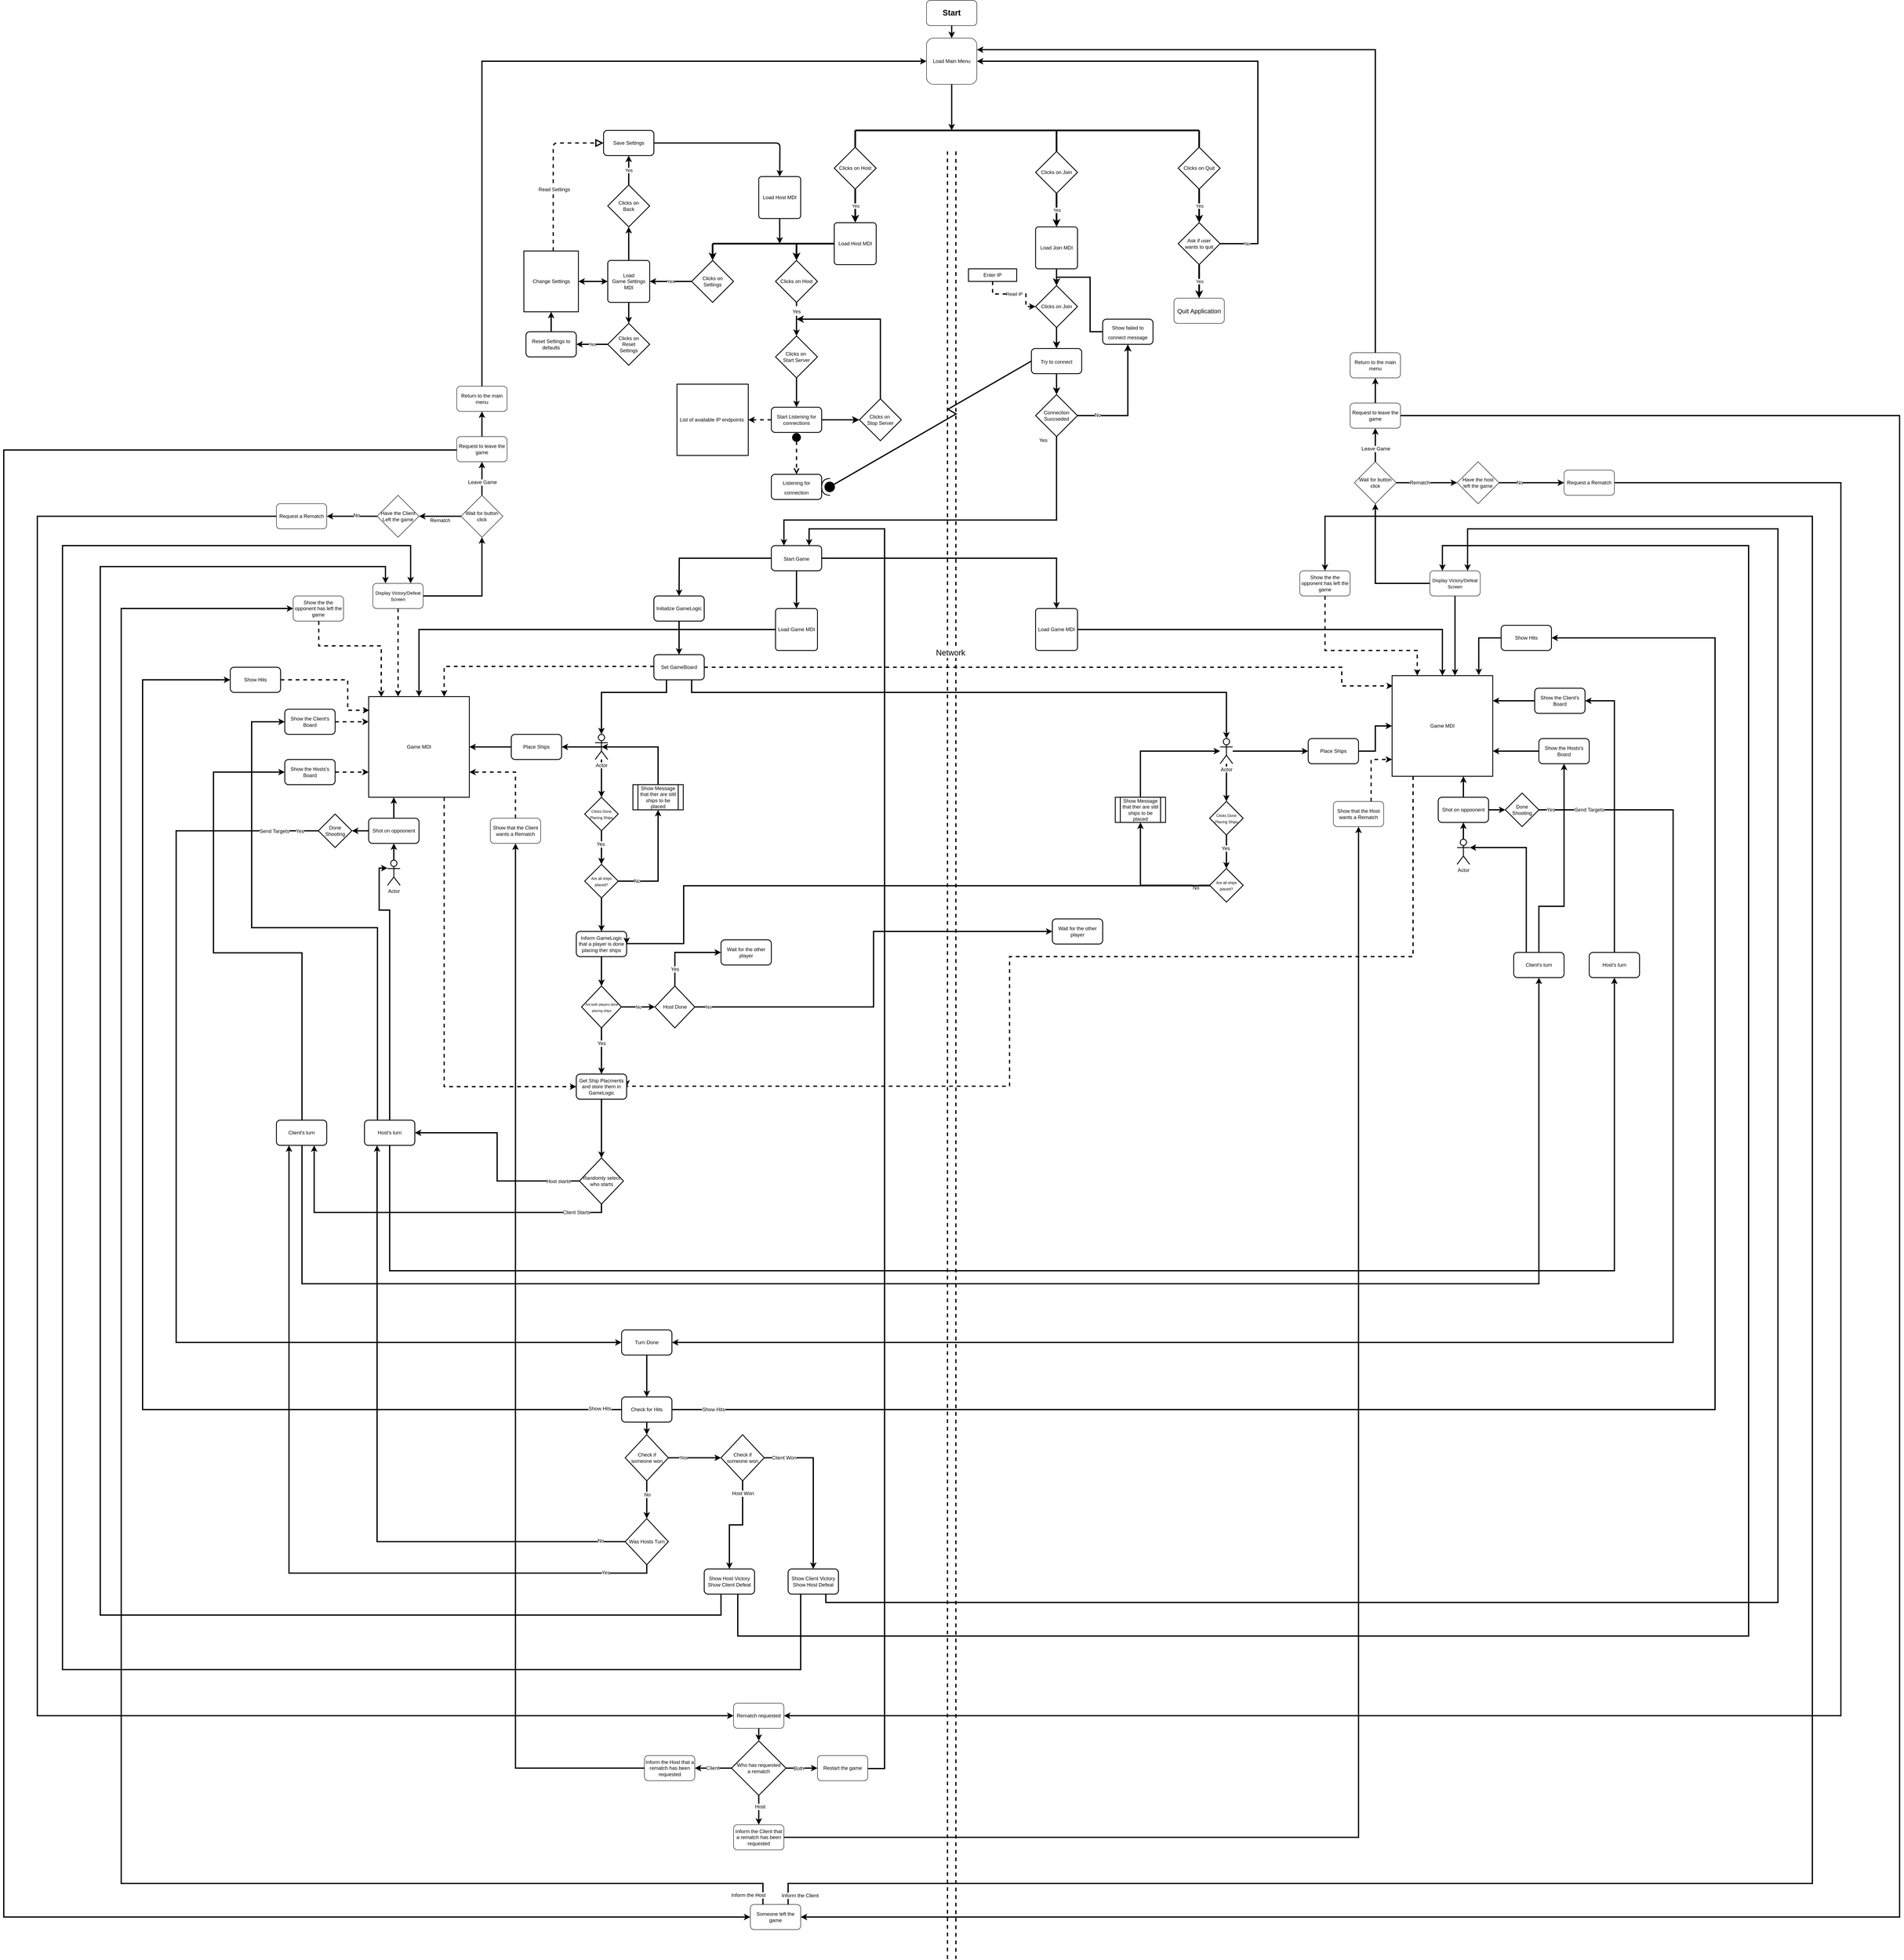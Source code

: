 <mxfile version="12.5.3" type="device"><diagram id="-cbKvv7GEzmLS6YN05ap" name="Page-1"><mxGraphModel dx="3555" dy="2055" grid="1" gridSize="10" guides="1" tooltips="1" connect="1" arrows="1" fold="1" page="1" pageScale="1" pageWidth="3300" pageHeight="4681" math="0" shadow="0"><root><mxCell id="0"/><mxCell id="1" parent="0"/><mxCell id="Vg2yhZCIzTZKGpGYsHsx-31" value="" style="edgeStyle=orthogonalEdgeStyle;rounded=0;orthogonalLoop=1;jettySize=auto;html=1;strokeWidth=3;" parent="1" source="4A2YBUYU4OSiw2cvleKM-1" target="Vg2yhZCIzTZKGpGYsHsx-29" edge="1"><mxGeometry relative="1" as="geometry"/></mxCell><mxCell id="4A2YBUYU4OSiw2cvleKM-1" value="&lt;font style=&quot;font-size: 19px&quot;&gt;&lt;b&gt;Start&lt;/b&gt;&lt;/font&gt;" style="rounded=1;whiteSpace=wrap;html=1;" parent="1" vertex="1"><mxGeometry x="3240" y="10" width="120" height="60" as="geometry"/></mxCell><mxCell id="4A2YBUYU4OSiw2cvleKM-14" value="Yes" style="edgeStyle=orthogonalEdgeStyle;rounded=0;orthogonalLoop=1;jettySize=auto;html=1;strokeWidth=4;" parent="1" source="4A2YBUYU4OSiw2cvleKM-2" edge="1"><mxGeometry relative="1" as="geometry"><mxPoint x="3890" y="540" as="targetPoint"/></mxGeometry></mxCell><mxCell id="4A2YBUYU4OSiw2cvleKM-2" value="Clicks on Quit" style="strokeWidth=2;html=1;shape=mxgraph.flowchart.decision;whiteSpace=wrap;" parent="1" vertex="1"><mxGeometry x="3840" y="360" width="100" height="100" as="geometry"/></mxCell><mxCell id="4A2YBUYU4OSiw2cvleKM-15" value="Yes" style="edgeStyle=orthogonalEdgeStyle;rounded=0;orthogonalLoop=1;jettySize=auto;html=1;strokeWidth=4;" parent="1" source="4A2YBUYU4OSiw2cvleKM-3" edge="1"><mxGeometry relative="1" as="geometry"><mxPoint x="3550" y="550" as="targetPoint"/></mxGeometry></mxCell><mxCell id="4A2YBUYU4OSiw2cvleKM-3" value="Clicks on Join" style="strokeWidth=2;html=1;shape=mxgraph.flowchart.decision;whiteSpace=wrap;" parent="1" vertex="1"><mxGeometry x="3500" y="370" width="100" height="100" as="geometry"/></mxCell><mxCell id="4A2YBUYU4OSiw2cvleKM-16" value="Yes" style="edgeStyle=orthogonalEdgeStyle;rounded=0;orthogonalLoop=1;jettySize=auto;html=1;strokeWidth=4;" parent="1" source="4A2YBUYU4OSiw2cvleKM-4" edge="1"><mxGeometry relative="1" as="geometry"><mxPoint x="3070" y="540" as="targetPoint"/></mxGeometry></mxCell><mxCell id="4A2YBUYU4OSiw2cvleKM-4" value="Clicks on Host" style="strokeWidth=2;html=1;shape=mxgraph.flowchart.decision;whiteSpace=wrap;" parent="1" vertex="1"><mxGeometry x="3020" y="360" width="100" height="100" as="geometry"/></mxCell><mxCell id="4A2YBUYU4OSiw2cvleKM-6" value="" style="endArrow=none;html=1;strokeWidth=4;" parent="1" edge="1"><mxGeometry width="50" height="50" relative="1" as="geometry"><mxPoint x="3070" y="320" as="sourcePoint"/><mxPoint x="3890" y="320" as="targetPoint"/></mxGeometry></mxCell><mxCell id="4A2YBUYU4OSiw2cvleKM-7" value="" style="endArrow=none;html=1;strokeWidth=4;exitX=0.5;exitY=0;exitDx=0;exitDy=0;exitPerimeter=0;" parent="1" source="4A2YBUYU4OSiw2cvleKM-2" edge="1"><mxGeometry width="50" height="50" relative="1" as="geometry"><mxPoint x="3675" y="340" as="sourcePoint"/><mxPoint x="3890" y="320" as="targetPoint"/></mxGeometry></mxCell><mxCell id="4A2YBUYU4OSiw2cvleKM-8" value="" style="endArrow=none;html=1;strokeWidth=4;exitX=0.5;exitY=0;exitDx=0;exitDy=0;exitPerimeter=0;" parent="1" source="4A2YBUYU4OSiw2cvleKM-3" edge="1"><mxGeometry width="50" height="50" relative="1" as="geometry"><mxPoint x="3330" y="360" as="sourcePoint"/><mxPoint x="3550" y="320" as="targetPoint"/></mxGeometry></mxCell><mxCell id="4A2YBUYU4OSiw2cvleKM-9" value="" style="endArrow=none;html=1;strokeWidth=4;exitX=0.5;exitY=0;exitDx=0;exitDy=0;exitPerimeter=0;" parent="1" source="4A2YBUYU4OSiw2cvleKM-4" edge="1"><mxGeometry width="50" height="50" relative="1" as="geometry"><mxPoint x="3000" y="360" as="sourcePoint"/><mxPoint x="3070" y="320" as="targetPoint"/></mxGeometry></mxCell><mxCell id="4A2YBUYU4OSiw2cvleKM-20" value="Yes" style="edgeStyle=orthogonalEdgeStyle;rounded=0;orthogonalLoop=1;jettySize=auto;html=1;strokeWidth=4;" parent="1" source="4A2YBUYU4OSiw2cvleKM-19" edge="1"><mxGeometry relative="1" as="geometry"><mxPoint x="3890" y="720" as="targetPoint"/></mxGeometry></mxCell><mxCell id="4A2YBUYU4OSiw2cvleKM-23" value="No" style="edgeStyle=orthogonalEdgeStyle;rounded=0;orthogonalLoop=1;jettySize=auto;html=1;strokeWidth=3;exitX=1;exitY=0.5;exitDx=0;exitDy=0;exitPerimeter=0;entryX=1;entryY=0.5;entryDx=0;entryDy=0;" parent="1" source="4A2YBUYU4OSiw2cvleKM-19" target="Vg2yhZCIzTZKGpGYsHsx-29" edge="1"><mxGeometry x="-0.893" relative="1" as="geometry"><mxPoint x="3410" y="320" as="targetPoint"/><Array as="points"><mxPoint x="4030" y="590"/><mxPoint x="4030" y="155"/></Array><mxPoint as="offset"/></mxGeometry></mxCell><mxCell id="4A2YBUYU4OSiw2cvleKM-19" value="Ask if user&lt;br&gt;wants to quit" style="strokeWidth=2;html=1;shape=mxgraph.flowchart.decision;whiteSpace=wrap;" parent="1" vertex="1"><mxGeometry x="3840" y="540" width="100" height="100" as="geometry"/></mxCell><mxCell id="4A2YBUYU4OSiw2cvleKM-21" value="&lt;font style=&quot;font-size: 15px&quot;&gt;Quit Application&lt;/font&gt;" style="rounded=1;whiteSpace=wrap;html=1;" parent="1" vertex="1"><mxGeometry x="3830" y="720" width="120" height="60" as="geometry"/></mxCell><mxCell id="Jkekm4-qr9XyLJ9JHECw-5" value="" style="edgeStyle=orthogonalEdgeStyle;rounded=0;orthogonalLoop=1;jettySize=auto;html=1;strokeWidth=3;" parent="1" source="4A2YBUYU4OSiw2cvleKM-26" target="Jkekm4-qr9XyLJ9JHECw-2" edge="1"><mxGeometry relative="1" as="geometry"/></mxCell><mxCell id="4A2YBUYU4OSiw2cvleKM-26" value="Load Join MDI" style="rounded=1;whiteSpace=wrap;html=1;absoluteArcSize=1;arcSize=14;strokeWidth=2;" parent="1" vertex="1"><mxGeometry x="3500" y="550" width="100" height="100" as="geometry"/></mxCell><mxCell id="4A2YBUYU4OSiw2cvleKM-27" value="Load Host MDI" style="rounded=1;whiteSpace=wrap;html=1;absoluteArcSize=1;arcSize=14;strokeWidth=2;" parent="1" vertex="1"><mxGeometry x="3020" y="540" width="100" height="100" as="geometry"/></mxCell><mxCell id="4A2YBUYU4OSiw2cvleKM-29" value="" style="endArrow=none;html=1;strokeWidth=4;" parent="1" edge="1"><mxGeometry width="50" height="50" relative="1" as="geometry"><mxPoint x="2730" y="590" as="sourcePoint"/><mxPoint x="3020" y="590" as="targetPoint"/></mxGeometry></mxCell><mxCell id="4A2YBUYU4OSiw2cvleKM-32" value="" style="endArrow=classic;html=1;strokeWidth=4;" parent="1" edge="1"><mxGeometry width="50" height="50" relative="1" as="geometry"><mxPoint x="2730" y="590" as="sourcePoint"/><mxPoint x="2730" y="630" as="targetPoint"/></mxGeometry></mxCell><mxCell id="4A2YBUYU4OSiw2cvleKM-33" value="" style="endArrow=classic;html=1;strokeWidth=4;entryX=0.5;entryY=0;entryDx=0;entryDy=0;entryPerimeter=0;" parent="1" target="wi-VsfjK9hnM9dCy0K0e-4" edge="1"><mxGeometry width="50" height="50" relative="1" as="geometry"><mxPoint x="2930" y="590" as="sourcePoint"/><mxPoint x="2935" y="630" as="targetPoint"/></mxGeometry></mxCell><mxCell id="wi-VsfjK9hnM9dCy0K0e-7" value="Yes" style="edgeStyle=orthogonalEdgeStyle;rounded=1;orthogonalLoop=1;jettySize=auto;html=1;strokeWidth=3;entryX=1;entryY=0.5;entryDx=0;entryDy=0;" parent="1" source="wi-VsfjK9hnM9dCy0K0e-3" target="wi-VsfjK9hnM9dCy0K0e-6" edge="1"><mxGeometry relative="1" as="geometry"><mxPoint x="2600" y="680" as="targetPoint"/></mxGeometry></mxCell><mxCell id="wi-VsfjK9hnM9dCy0K0e-3" value="Clicks on&lt;br&gt;Settings" style="strokeWidth=2;html=1;shape=mxgraph.flowchart.decision;whiteSpace=wrap;" parent="1" vertex="1"><mxGeometry x="2680" y="630" width="100" height="100" as="geometry"/></mxCell><mxCell id="wi-VsfjK9hnM9dCy0K0e-34" value="" style="edgeStyle=orthogonalEdgeStyle;rounded=1;orthogonalLoop=1;jettySize=auto;html=1;strokeWidth=3;" parent="1" source="wi-VsfjK9hnM9dCy0K0e-4" target="wi-VsfjK9hnM9dCy0K0e-33" edge="1"><mxGeometry relative="1" as="geometry"/></mxCell><mxCell id="Jkekm4-qr9XyLJ9JHECw-44" value="&lt;font style=&quot;font-size: 12px&quot;&gt;Yes&lt;/font&gt;" style="text;html=1;align=center;verticalAlign=middle;resizable=0;points=[];labelBackgroundColor=#ffffff;fontSize=19;" parent="wi-VsfjK9hnM9dCy0K0e-34" vertex="1" connectable="0"><mxGeometry x="-0.729" y="2" relative="1" as="geometry"><mxPoint x="-2" y="9.17" as="offset"/></mxGeometry></mxCell><mxCell id="wi-VsfjK9hnM9dCy0K0e-4" value="Clicks on Host" style="strokeWidth=2;html=1;shape=mxgraph.flowchart.decision;whiteSpace=wrap;" parent="1" vertex="1"><mxGeometry x="2880" y="630" width="100" height="100" as="geometry"/></mxCell><mxCell id="wi-VsfjK9hnM9dCy0K0e-37" value="" style="edgeStyle=orthogonalEdgeStyle;rounded=1;orthogonalLoop=1;jettySize=auto;html=1;strokeWidth=3;" parent="1" source="wi-VsfjK9hnM9dCy0K0e-33" target="wi-VsfjK9hnM9dCy0K0e-35" edge="1"><mxGeometry relative="1" as="geometry"/></mxCell><mxCell id="wi-VsfjK9hnM9dCy0K0e-33" value="Clicks on&amp;nbsp;&lt;br&gt;Start Server" style="strokeWidth=2;html=1;shape=mxgraph.flowchart.decision;whiteSpace=wrap;" parent="1" vertex="1"><mxGeometry x="2880" y="810" width="100" height="100" as="geometry"/></mxCell><mxCell id="wi-VsfjK9hnM9dCy0K0e-16" value="" style="edgeStyle=orthogonalEdgeStyle;rounded=1;orthogonalLoop=1;jettySize=auto;html=1;strokeWidth=3;" parent="1" source="wi-VsfjK9hnM9dCy0K0e-6" target="wi-VsfjK9hnM9dCy0K0e-15" edge="1"><mxGeometry relative="1" as="geometry"/></mxCell><mxCell id="wi-VsfjK9hnM9dCy0K0e-32" value="" style="edgeStyle=orthogonalEdgeStyle;rounded=1;orthogonalLoop=1;jettySize=auto;html=1;strokeWidth=3;" parent="1" source="wi-VsfjK9hnM9dCy0K0e-6" target="wi-VsfjK9hnM9dCy0K0e-14" edge="1"><mxGeometry relative="1" as="geometry"/></mxCell><mxCell id="wi-VsfjK9hnM9dCy0K0e-6" value="Load &lt;br&gt;Game Settings&lt;br&gt;MDI" style="rounded=1;whiteSpace=wrap;html=1;absoluteArcSize=1;arcSize=14;strokeWidth=2;" parent="1" vertex="1"><mxGeometry x="2480" y="630" width="100" height="100" as="geometry"/></mxCell><mxCell id="wi-VsfjK9hnM9dCy0K0e-12" value="Change Settings" style="html=1;strokeWidth=2;" parent="1" vertex="1"><mxGeometry x="2280" y="607.5" width="130" height="145" as="geometry"/></mxCell><mxCell id="wi-VsfjK9hnM9dCy0K0e-13" value="" style="endArrow=classic;startArrow=classic;html=1;strokeWidth=3;entryX=0;entryY=0.5;entryDx=0;entryDy=0;exitX=1;exitY=0.5;exitDx=0;exitDy=0;" parent="1" source="wi-VsfjK9hnM9dCy0K0e-12" target="wi-VsfjK9hnM9dCy0K0e-6" edge="1"><mxGeometry width="50" height="50" relative="1" as="geometry"><mxPoint x="2410" y="690" as="sourcePoint"/><mxPoint x="2460" y="640" as="targetPoint"/></mxGeometry></mxCell><mxCell id="wi-VsfjK9hnM9dCy0K0e-23" value="Yes" style="edgeStyle=orthogonalEdgeStyle;rounded=1;orthogonalLoop=1;jettySize=auto;html=1;strokeWidth=3;" parent="1" source="wi-VsfjK9hnM9dCy0K0e-14" target="wi-VsfjK9hnM9dCy0K0e-22" edge="1"><mxGeometry relative="1" as="geometry"><Array as="points"><mxPoint x="2530" y="420"/><mxPoint x="2530" y="420"/></Array></mxGeometry></mxCell><mxCell id="wi-VsfjK9hnM9dCy0K0e-14" value="Clicks on&lt;br&gt;Back" style="strokeWidth=2;html=1;shape=mxgraph.flowchart.decision;whiteSpace=wrap;" parent="1" vertex="1"><mxGeometry x="2480" y="450" width="100" height="100" as="geometry"/></mxCell><mxCell id="wi-VsfjK9hnM9dCy0K0e-19" value="Yes" style="edgeStyle=orthogonalEdgeStyle;rounded=1;orthogonalLoop=1;jettySize=auto;html=1;strokeWidth=3;" parent="1" source="wi-VsfjK9hnM9dCy0K0e-15" target="wi-VsfjK9hnM9dCy0K0e-17" edge="1"><mxGeometry relative="1" as="geometry"/></mxCell><mxCell id="wi-VsfjK9hnM9dCy0K0e-15" value="Clicks on&lt;br&gt;Reset&lt;br&gt;Settings" style="strokeWidth=2;html=1;shape=mxgraph.flowchart.decision;whiteSpace=wrap;" parent="1" vertex="1"><mxGeometry x="2480" y="780" width="100" height="100" as="geometry"/></mxCell><mxCell id="wi-VsfjK9hnM9dCy0K0e-20" value="" style="edgeStyle=orthogonalEdgeStyle;rounded=1;orthogonalLoop=1;jettySize=auto;html=1;strokeWidth=3;" parent="1" source="wi-VsfjK9hnM9dCy0K0e-17" target="wi-VsfjK9hnM9dCy0K0e-12" edge="1"><mxGeometry relative="1" as="geometry"/></mxCell><mxCell id="wi-VsfjK9hnM9dCy0K0e-17" value="Reset Settings to&lt;br&gt;defaults" style="rounded=1;whiteSpace=wrap;html=1;strokeWidth=2;" parent="1" vertex="1"><mxGeometry x="2285" y="800" width="120" height="60" as="geometry"/></mxCell><mxCell id="wi-VsfjK9hnM9dCy0K0e-18" style="edgeStyle=orthogonalEdgeStyle;rounded=1;orthogonalLoop=1;jettySize=auto;html=1;exitX=0.5;exitY=1;exitDx=0;exitDy=0;strokeWidth=3;" parent="1" source="wi-VsfjK9hnM9dCy0K0e-12" target="wi-VsfjK9hnM9dCy0K0e-12" edge="1"><mxGeometry relative="1" as="geometry"/></mxCell><mxCell id="wi-VsfjK9hnM9dCy0K0e-28" style="edgeStyle=orthogonalEdgeStyle;rounded=1;orthogonalLoop=1;jettySize=auto;html=1;strokeWidth=3;" parent="1" source="wi-VsfjK9hnM9dCy0K0e-22" edge="1"><mxGeometry relative="1" as="geometry"><mxPoint x="2890" y="430" as="targetPoint"/></mxGeometry></mxCell><mxCell id="wi-VsfjK9hnM9dCy0K0e-22" value="Save Settings" style="rounded=1;whiteSpace=wrap;html=1;strokeWidth=2;" parent="1" vertex="1"><mxGeometry x="2470" y="320" width="120" height="60" as="geometry"/></mxCell><mxCell id="wi-VsfjK9hnM9dCy0K0e-24" value="" style="endArrow=block;dashed=1;endFill=0;endSize=12;html=1;strokeWidth=3;entryX=0;entryY=0.5;entryDx=0;entryDy=0;" parent="1" target="wi-VsfjK9hnM9dCy0K0e-22" edge="1"><mxGeometry width="160" relative="1" as="geometry"><mxPoint x="2350" y="607.5" as="sourcePoint"/><mxPoint x="2350" y="350" as="targetPoint"/><Array as="points"><mxPoint x="2350" y="350"/></Array></mxGeometry></mxCell><mxCell id="wi-VsfjK9hnM9dCy0K0e-25" value="Read Settings" style="text;html=1;align=center;verticalAlign=middle;resizable=0;points=[];labelBackgroundColor=#ffffff;" parent="wi-VsfjK9hnM9dCy0K0e-24" vertex="1" connectable="0"><mxGeometry x="-0.218" y="-2" relative="1" as="geometry"><mxPoint y="1" as="offset"/></mxGeometry></mxCell><mxCell id="wi-VsfjK9hnM9dCy0K0e-31" value="" style="edgeStyle=orthogonalEdgeStyle;rounded=1;orthogonalLoop=1;jettySize=auto;html=1;strokeWidth=3;" parent="1" source="wi-VsfjK9hnM9dCy0K0e-29" edge="1"><mxGeometry relative="1" as="geometry"><mxPoint x="2890" y="590" as="targetPoint"/></mxGeometry></mxCell><mxCell id="wi-VsfjK9hnM9dCy0K0e-29" value="Load Host MDI" style="rounded=1;whiteSpace=wrap;html=1;absoluteArcSize=1;arcSize=14;strokeWidth=2;" parent="1" vertex="1"><mxGeometry x="2840" y="430" width="100" height="100" as="geometry"/></mxCell><mxCell id="wi-VsfjK9hnM9dCy0K0e-38" value="" style="edgeStyle=orthogonalEdgeStyle;rounded=1;orthogonalLoop=1;jettySize=auto;html=1;strokeWidth=3;dashed=1;" parent="1" source="wi-VsfjK9hnM9dCy0K0e-35" target="wi-VsfjK9hnM9dCy0K0e-36" edge="1"><mxGeometry relative="1" as="geometry"/></mxCell><mxCell id="Jkekm4-qr9XyLJ9JHECw-43" style="edgeStyle=orthogonalEdgeStyle;rounded=0;orthogonalLoop=1;jettySize=auto;html=1;entryX=0;entryY=0.5;entryDx=0;entryDy=0;entryPerimeter=0;endArrow=classic;endFill=1;endSize=8;strokeWidth=3;fontSize=19;" parent="1" source="wi-VsfjK9hnM9dCy0K0e-35" target="Jkekm4-qr9XyLJ9JHECw-37" edge="1"><mxGeometry relative="1" as="geometry"/></mxCell><mxCell id="wi-VsfjK9hnM9dCy0K0e-35" value="Start Listening for&lt;br&gt;connections" style="rounded=1;whiteSpace=wrap;html=1;strokeWidth=2;" parent="1" vertex="1"><mxGeometry x="2870" y="980" width="120" height="60" as="geometry"/></mxCell><mxCell id="wi-VsfjK9hnM9dCy0K0e-36" value="List of&amp;nbsp;available IP endpoints&amp;nbsp;" style="whiteSpace=wrap;html=1;aspect=fixed;strokeWidth=2;" parent="1" vertex="1"><mxGeometry x="2645" y="925" width="170" height="170" as="geometry"/></mxCell><mxCell id="Jkekm4-qr9XyLJ9JHECw-22" value="" style="edgeStyle=none;rounded=0;orthogonalLoop=1;jettySize=auto;html=1;endArrow=classic;endFill=1;endSize=8;strokeWidth=3;fontSize=19;" parent="1" source="Jkekm4-qr9XyLJ9JHECw-2" target="Jkekm4-qr9XyLJ9JHECw-10" edge="1"><mxGeometry relative="1" as="geometry"/></mxCell><mxCell id="Jkekm4-qr9XyLJ9JHECw-2" value="Clicks on Join" style="strokeWidth=2;html=1;shape=mxgraph.flowchart.decision;whiteSpace=wrap;" parent="1" vertex="1"><mxGeometry x="3500" y="690" width="100" height="100" as="geometry"/></mxCell><mxCell id="Jkekm4-qr9XyLJ9JHECw-6" value="Read IP" style="edgeStyle=orthogonalEdgeStyle;rounded=0;orthogonalLoop=1;jettySize=auto;html=1;strokeWidth=3;dashed=1;" parent="1" source="Jkekm4-qr9XyLJ9JHECw-4" target="Jkekm4-qr9XyLJ9JHECw-2" edge="1"><mxGeometry relative="1" as="geometry"><Array as="points"><mxPoint x="3397" y="710"/><mxPoint x="3477" y="710"/><mxPoint x="3477" y="740"/></Array></mxGeometry></mxCell><mxCell id="Jkekm4-qr9XyLJ9JHECw-4" value="Enter IP" style="rounded=0;whiteSpace=wrap;html=1;strokeWidth=2;" parent="1" vertex="1"><mxGeometry x="3340" y="650" width="115" height="30" as="geometry"/></mxCell><mxCell id="Jkekm4-qr9XyLJ9JHECw-8" value="" style="shape=link;html=1;dashed=1;strokeWidth=3;width=18;" parent="1" edge="1"><mxGeometry width="50" height="50" relative="1" as="geometry"><mxPoint x="3300" y="4680" as="sourcePoint"/><mxPoint x="3300" y="370" as="targetPoint"/></mxGeometry></mxCell><mxCell id="Jkekm4-qr9XyLJ9JHECw-9" value="Network" style="text;html=1;align=center;verticalAlign=middle;resizable=0;points=[];labelBackgroundColor=#ffffff;fontSize=19;" parent="Jkekm4-qr9XyLJ9JHECw-8" vertex="1" connectable="0"><mxGeometry x="0.182" y="7" relative="1" as="geometry"><mxPoint x="4.14" y="-567.03" as="offset"/></mxGeometry></mxCell><mxCell id="Jkekm4-qr9XyLJ9JHECw-18" style="rounded=0;orthogonalLoop=1;jettySize=auto;html=1;strokeWidth=3;fontSize=19;endArrow=circle;endFill=1;endSize=8;exitX=0;exitY=0.5;exitDx=0;exitDy=0;edgeStyle=isometricEdgeStyle;" parent="1" source="Jkekm4-qr9XyLJ9JHECw-10" edge="1"><mxGeometry relative="1" as="geometry"><mxPoint x="3447" y="877" as="sourcePoint"/><mxPoint x="2997" y="1177" as="targetPoint"/><Array as="points"><mxPoint x="3300" y="990"/></Array></mxGeometry></mxCell><mxCell id="Jkekm4-qr9XyLJ9JHECw-25" value="" style="edgeStyle=none;rounded=0;orthogonalLoop=1;jettySize=auto;html=1;endArrow=classic;endFill=1;endSize=8;strokeWidth=3;fontSize=19;" parent="1" source="Jkekm4-qr9XyLJ9JHECw-10" target="Jkekm4-qr9XyLJ9JHECw-24" edge="1"><mxGeometry relative="1" as="geometry"/></mxCell><mxCell id="Jkekm4-qr9XyLJ9JHECw-10" value="&lt;font style=&quot;font-size: 12px&quot;&gt;Try to connect&lt;/font&gt;" style="rounded=1;whiteSpace=wrap;html=1;strokeWidth=2;fontSize=19;" parent="1" vertex="1"><mxGeometry x="3490" y="840" width="120" height="60" as="geometry"/></mxCell><mxCell id="Jkekm4-qr9XyLJ9JHECw-12" value="&lt;font style=&quot;font-size: 12px&quot;&gt;Listening for connection&lt;/font&gt;" style="rounded=1;whiteSpace=wrap;html=1;strokeWidth=2;fontSize=19;" parent="1" vertex="1"><mxGeometry x="2870" y="1140" width="120" height="60" as="geometry"/></mxCell><mxCell id="Jkekm4-qr9XyLJ9JHECw-13" value="" style="html=1;verticalAlign=bottom;startArrow=circle;startFill=1;endArrow=open;startSize=6;endSize=8;dashed=1;strokeWidth=3;fontSize=19;entryX=0.5;entryY=0;entryDx=0;entryDy=0;" parent="1" target="Jkekm4-qr9XyLJ9JHECw-12" edge="1"><mxGeometry width="80" relative="1" as="geometry"><mxPoint x="2930" y="1040" as="sourcePoint"/><mxPoint x="3010" y="1040" as="targetPoint"/></mxGeometry></mxCell><mxCell id="Jkekm4-qr9XyLJ9JHECw-15" value="" style="shape=requiredInterface;html=1;verticalLabelPosition=bottom;strokeWidth=2;fontSize=19;direction=west;" parent="1" vertex="1"><mxGeometry x="2990" y="1150" width="20" height="40" as="geometry"/></mxCell><mxCell id="Jkekm4-qr9XyLJ9JHECw-28" style="edgeStyle=orthogonalEdgeStyle;rounded=0;orthogonalLoop=1;jettySize=auto;html=1;endArrow=classic;endFill=1;endSize=8;strokeWidth=3;fontSize=19;entryX=0.5;entryY=1;entryDx=0;entryDy=0;" parent="1" source="Jkekm4-qr9XyLJ9JHECw-24" target="Jkekm4-qr9XyLJ9JHECw-29" edge="1"><mxGeometry relative="1" as="geometry"><mxPoint x="3720" y="890" as="targetPoint"/></mxGeometry></mxCell><mxCell id="Jkekm4-qr9XyLJ9JHECw-33" value="&lt;font style=&quot;font-size: 12px&quot;&gt;No&lt;/font&gt;" style="text;html=1;align=center;verticalAlign=middle;resizable=0;points=[];labelBackgroundColor=#ffffff;fontSize=19;" parent="Jkekm4-qr9XyLJ9JHECw-28" vertex="1" connectable="0"><mxGeometry x="-0.669" y="3" relative="1" as="geometry"><mxPoint as="offset"/></mxGeometry></mxCell><mxCell id="Y7yxq8hKn8CifgkIoqXJ-3" value="" style="edgeStyle=orthogonalEdgeStyle;rounded=0;orthogonalLoop=1;jettySize=auto;html=1;strokeWidth=3;entryX=0.25;entryY=0;entryDx=0;entryDy=0;" parent="1" source="Jkekm4-qr9XyLJ9JHECw-24" target="Y7yxq8hKn8CifgkIoqXJ-1" edge="1"><mxGeometry relative="1" as="geometry"><mxPoint x="2930" y="1270" as="targetPoint"/><Array as="points"><mxPoint x="3550" y="1249"/><mxPoint x="2900" y="1249"/></Array></mxGeometry></mxCell><mxCell id="Y7yxq8hKn8CifgkIoqXJ-4" value="Yes" style="text;html=1;align=center;verticalAlign=middle;resizable=0;points=[];labelBackgroundColor=#ffffff;" parent="Y7yxq8hKn8CifgkIoqXJ-3" vertex="1" connectable="0"><mxGeometry x="-0.25" y="1" relative="1" as="geometry"><mxPoint x="110" y="-191" as="offset"/></mxGeometry></mxCell><mxCell id="Jkekm4-qr9XyLJ9JHECw-24" value="Connection&lt;br&gt;Succseded" style="strokeWidth=2;html=1;shape=mxgraph.flowchart.decision;whiteSpace=wrap;" parent="1" vertex="1"><mxGeometry x="3500" y="950" width="100" height="100" as="geometry"/></mxCell><mxCell id="Jkekm4-qr9XyLJ9JHECw-32" style="edgeStyle=orthogonalEdgeStyle;rounded=0;orthogonalLoop=1;jettySize=auto;html=1;entryX=0.5;entryY=0;entryDx=0;entryDy=0;entryPerimeter=0;endArrow=classic;endFill=1;endSize=8;strokeWidth=3;fontSize=19;" parent="1" source="Jkekm4-qr9XyLJ9JHECw-29" target="Jkekm4-qr9XyLJ9JHECw-2" edge="1"><mxGeometry relative="1" as="geometry"/></mxCell><mxCell id="Jkekm4-qr9XyLJ9JHECw-29" value="&lt;font style=&quot;font-size: 12px&quot;&gt;Show failed to connect message&lt;br&gt;&lt;/font&gt;" style="rounded=1;whiteSpace=wrap;html=1;strokeWidth=2;fontSize=19;" parent="1" vertex="1"><mxGeometry x="3660" y="770" width="120" height="60" as="geometry"/></mxCell><mxCell id="Jkekm4-qr9XyLJ9JHECw-38" style="edgeStyle=orthogonalEdgeStyle;rounded=0;orthogonalLoop=1;jettySize=auto;html=1;endArrow=classic;endFill=1;endSize=8;strokeWidth=3;fontSize=19;" parent="1" source="Jkekm4-qr9XyLJ9JHECw-37" edge="1"><mxGeometry relative="1" as="geometry"><mxPoint x="2930" y="770" as="targetPoint"/><Array as="points"><mxPoint x="3130" y="770"/><mxPoint x="3090" y="770"/></Array></mxGeometry></mxCell><mxCell id="Jkekm4-qr9XyLJ9JHECw-37" value="Clicks on&amp;nbsp;&lt;br&gt;Stop Server" style="strokeWidth=2;html=1;shape=mxgraph.flowchart.decision;whiteSpace=wrap;" parent="1" vertex="1"><mxGeometry x="3080" y="960" width="100" height="100" as="geometry"/></mxCell><mxCell id="Y7yxq8hKn8CifgkIoqXJ-10" style="edgeStyle=orthogonalEdgeStyle;rounded=0;orthogonalLoop=1;jettySize=auto;html=1;strokeWidth=3;" parent="1" source="Y7yxq8hKn8CifgkIoqXJ-1" target="Y7yxq8hKn8CifgkIoqXJ-8" edge="1"><mxGeometry relative="1" as="geometry"/></mxCell><mxCell id="Y7yxq8hKn8CifgkIoqXJ-11" style="edgeStyle=orthogonalEdgeStyle;rounded=0;orthogonalLoop=1;jettySize=auto;html=1;strokeWidth=3;" parent="1" source="Y7yxq8hKn8CifgkIoqXJ-1" target="Y7yxq8hKn8CifgkIoqXJ-9" edge="1"><mxGeometry relative="1" as="geometry"/></mxCell><mxCell id="Y7yxq8hKn8CifgkIoqXJ-12" style="edgeStyle=orthogonalEdgeStyle;rounded=0;orthogonalLoop=1;jettySize=auto;html=1;strokeWidth=3;" parent="1" source="Y7yxq8hKn8CifgkIoqXJ-1" edge="1"><mxGeometry relative="1" as="geometry"><mxPoint x="2650" y="1430" as="targetPoint"/></mxGeometry></mxCell><mxCell id="Y7yxq8hKn8CifgkIoqXJ-1" value="&lt;span style=&quot;font-size: 12px&quot;&gt;Start Game&lt;/span&gt;" style="rounded=1;whiteSpace=wrap;html=1;strokeWidth=2;fontSize=19;" parent="1" vertex="1"><mxGeometry x="2870" y="1310" width="120" height="60" as="geometry"/></mxCell><mxCell id="Y7yxq8hKn8CifgkIoqXJ-20" style="edgeStyle=orthogonalEdgeStyle;rounded=0;orthogonalLoop=1;jettySize=auto;html=1;entryX=0.5;entryY=0;entryDx=0;entryDy=0;strokeWidth=3;" parent="1" source="Y7yxq8hKn8CifgkIoqXJ-8" target="Y7yxq8hKn8CifgkIoqXJ-17" edge="1"><mxGeometry relative="1" as="geometry"/></mxCell><mxCell id="Y7yxq8hKn8CifgkIoqXJ-8" value="Load Game MDI" style="rounded=1;whiteSpace=wrap;html=1;absoluteArcSize=1;arcSize=14;strokeWidth=2;" parent="1" vertex="1"><mxGeometry x="2880" y="1460" width="100" height="100" as="geometry"/></mxCell><mxCell id="Y7yxq8hKn8CifgkIoqXJ-19" style="edgeStyle=orthogonalEdgeStyle;rounded=0;orthogonalLoop=1;jettySize=auto;html=1;entryX=0.5;entryY=0;entryDx=0;entryDy=0;strokeWidth=3;" parent="1" source="Y7yxq8hKn8CifgkIoqXJ-9" target="Y7yxq8hKn8CifgkIoqXJ-18" edge="1"><mxGeometry relative="1" as="geometry"/></mxCell><mxCell id="Y7yxq8hKn8CifgkIoqXJ-9" value="Load Game MDI" style="rounded=1;whiteSpace=wrap;html=1;absoluteArcSize=1;arcSize=14;strokeWidth=2;" parent="1" vertex="1"><mxGeometry x="3500" y="1460" width="100" height="100" as="geometry"/></mxCell><mxCell id="Y7yxq8hKn8CifgkIoqXJ-16" value="" style="edgeStyle=orthogonalEdgeStyle;rounded=0;orthogonalLoop=1;jettySize=auto;html=1;strokeWidth=3;" parent="1" source="Y7yxq8hKn8CifgkIoqXJ-13" target="Y7yxq8hKn8CifgkIoqXJ-15" edge="1"><mxGeometry relative="1" as="geometry"/></mxCell><mxCell id="Y7yxq8hKn8CifgkIoqXJ-13" value="Initialize GameLogic" style="rounded=1;whiteSpace=wrap;html=1;strokeWidth=2;" parent="1" vertex="1"><mxGeometry x="2590" y="1430" width="120" height="60" as="geometry"/></mxCell><mxCell id="Y7yxq8hKn8CifgkIoqXJ-22" style="edgeStyle=orthogonalEdgeStyle;rounded=0;orthogonalLoop=1;jettySize=auto;html=1;exitX=1;exitY=0.5;exitDx=0;exitDy=0;entryX=0.008;entryY=0.102;entryDx=0;entryDy=0;strokeWidth=3;dashed=1;entryPerimeter=0;" parent="1" source="Y7yxq8hKn8CifgkIoqXJ-15" target="Y7yxq8hKn8CifgkIoqXJ-18" edge="1"><mxGeometry relative="1" as="geometry"><Array as="points"><mxPoint x="4230" y="1600"/><mxPoint x="4230" y="1645"/></Array></mxGeometry></mxCell><mxCell id="Y7yxq8hKn8CifgkIoqXJ-23" style="edgeStyle=orthogonalEdgeStyle;rounded=0;orthogonalLoop=1;jettySize=auto;html=1;dashed=1;strokeWidth=3;entryX=0.75;entryY=0;entryDx=0;entryDy=0;" parent="1" source="Y7yxq8hKn8CifgkIoqXJ-15" target="Y7yxq8hKn8CifgkIoqXJ-17" edge="1"><mxGeometry relative="1" as="geometry"><mxPoint x="2450" y="1790" as="targetPoint"/><Array as="points"><mxPoint x="2090" y="1598"/></Array></mxGeometry></mxCell><mxCell id="Y7yxq8hKn8CifgkIoqXJ-37" style="edgeStyle=orthogonalEdgeStyle;rounded=0;orthogonalLoop=1;jettySize=auto;html=1;entryX=0.5;entryY=0;entryDx=0;entryDy=0;entryPerimeter=0;endArrow=classic;endFill=1;strokeWidth=3;exitX=0.25;exitY=1;exitDx=0;exitDy=0;" parent="1" source="Y7yxq8hKn8CifgkIoqXJ-15" target="Y7yxq8hKn8CifgkIoqXJ-34" edge="1"><mxGeometry relative="1" as="geometry"><mxPoint x="2650" y="1630" as="sourcePoint"/><Array as="points"><mxPoint x="2620" y="1660"/><mxPoint x="2465" y="1660"/></Array></mxGeometry></mxCell><mxCell id="Y7yxq8hKn8CifgkIoqXJ-38" style="edgeStyle=orthogonalEdgeStyle;rounded=0;orthogonalLoop=1;jettySize=auto;html=1;exitX=0.75;exitY=1;exitDx=0;exitDy=0;entryX=0.5;entryY=0;entryDx=0;entryDy=0;entryPerimeter=0;endArrow=classic;endFill=1;strokeWidth=3;" parent="1" source="Y7yxq8hKn8CifgkIoqXJ-15" target="Y7yxq8hKn8CifgkIoqXJ-59" edge="1"><mxGeometry relative="1" as="geometry"><mxPoint x="3890.429" y="1720.286" as="targetPoint"/><Array as="points"><mxPoint x="2680" y="1660"/><mxPoint x="3955" y="1660"/></Array></mxGeometry></mxCell><mxCell id="Y7yxq8hKn8CifgkIoqXJ-15" value="Set GameBoard" style="rounded=1;whiteSpace=wrap;html=1;strokeWidth=2;" parent="1" vertex="1"><mxGeometry x="2590" y="1570" width="120" height="60" as="geometry"/></mxCell><mxCell id="Y7yxq8hKn8CifgkIoqXJ-85" style="edgeStyle=orthogonalEdgeStyle;rounded=0;orthogonalLoop=1;jettySize=auto;html=1;exitX=0.75;exitY=1;exitDx=0;exitDy=0;entryX=0;entryY=0.5;entryDx=0;entryDy=0;endArrow=classic;endFill=1;strokeWidth=3;dashed=1;" parent="1" source="Y7yxq8hKn8CifgkIoqXJ-17" target="Y7yxq8hKn8CifgkIoqXJ-81" edge="1"><mxGeometry relative="1" as="geometry"/></mxCell><mxCell id="Y7yxq8hKn8CifgkIoqXJ-17" value="Game MDI" style="whiteSpace=wrap;html=1;aspect=fixed;strokeWidth=2;" parent="1" vertex="1"><mxGeometry x="1910" y="1670" width="240" height="240" as="geometry"/></mxCell><mxCell id="Y7yxq8hKn8CifgkIoqXJ-86" style="edgeStyle=orthogonalEdgeStyle;rounded=0;orthogonalLoop=1;jettySize=auto;html=1;entryX=1;entryY=0.5;entryDx=0;entryDy=0;dashed=1;endArrow=classic;endFill=1;strokeWidth=3;" parent="1" source="Y7yxq8hKn8CifgkIoqXJ-18" target="Y7yxq8hKn8CifgkIoqXJ-81" edge="1"><mxGeometry relative="1" as="geometry"><Array as="points"><mxPoint x="4400" y="2290"/><mxPoint x="3438" y="2290"/><mxPoint x="3438" y="2599"/></Array></mxGeometry></mxCell><mxCell id="Y7yxq8hKn8CifgkIoqXJ-18" value="Game MDI" style="whiteSpace=wrap;html=1;aspect=fixed;strokeWidth=2;" parent="1" vertex="1"><mxGeometry x="4350" y="1620" width="240" height="240" as="geometry"/></mxCell><mxCell id="Y7yxq8hKn8CifgkIoqXJ-36" style="edgeStyle=orthogonalEdgeStyle;rounded=0;orthogonalLoop=1;jettySize=auto;html=1;entryX=1;entryY=0.5;entryDx=0;entryDy=0;endArrow=classic;endFill=1;strokeWidth=3;" parent="1" source="Y7yxq8hKn8CifgkIoqXJ-26" target="Y7yxq8hKn8CifgkIoqXJ-17" edge="1"><mxGeometry relative="1" as="geometry"/></mxCell><mxCell id="Y7yxq8hKn8CifgkIoqXJ-26" value="Place Ships" style="rounded=1;whiteSpace=wrap;html=1;strokeWidth=2;" parent="1" vertex="1"><mxGeometry x="2250" y="1760" width="120" height="60" as="geometry"/></mxCell><mxCell id="Y7yxq8hKn8CifgkIoqXJ-35" style="edgeStyle=orthogonalEdgeStyle;rounded=0;orthogonalLoop=1;jettySize=auto;html=1;entryX=1;entryY=0.5;entryDx=0;entryDy=0;endArrow=classic;endFill=1;strokeWidth=3;exitX=0.5;exitY=0.5;exitDx=0;exitDy=0;exitPerimeter=0;" parent="1" source="Y7yxq8hKn8CifgkIoqXJ-34" target="Y7yxq8hKn8CifgkIoqXJ-26" edge="1"><mxGeometry relative="1" as="geometry"/></mxCell><mxCell id="Y7yxq8hKn8CifgkIoqXJ-40" style="edgeStyle=orthogonalEdgeStyle;rounded=0;orthogonalLoop=1;jettySize=auto;html=1;entryX=0.5;entryY=0;entryDx=0;entryDy=0;endArrow=classic;endFill=1;strokeWidth=3;" parent="1" source="Y7yxq8hKn8CifgkIoqXJ-34" target="Y7yxq8hKn8CifgkIoqXJ-39" edge="1"><mxGeometry relative="1" as="geometry"/></mxCell><mxCell id="Y7yxq8hKn8CifgkIoqXJ-34" value="Actor" style="shape=umlActor;verticalLabelPosition=bottom;labelBackgroundColor=#ffffff;verticalAlign=top;html=1;outlineConnect=0;strokeWidth=2;" parent="1" vertex="1"><mxGeometry x="2450" y="1760" width="30" height="60" as="geometry"/></mxCell><mxCell id="Y7yxq8hKn8CifgkIoqXJ-42" value="" style="edgeStyle=orthogonalEdgeStyle;rounded=0;orthogonalLoop=1;jettySize=auto;html=1;endArrow=classic;endFill=1;strokeWidth=3;" parent="1" source="Y7yxq8hKn8CifgkIoqXJ-39" target="Y7yxq8hKn8CifgkIoqXJ-41" edge="1"><mxGeometry relative="1" as="geometry"/></mxCell><mxCell id="Y7yxq8hKn8CifgkIoqXJ-43" value="Yes" style="text;html=1;align=center;verticalAlign=middle;resizable=0;points=[];labelBackgroundColor=#ffffff;" parent="Y7yxq8hKn8CifgkIoqXJ-42" vertex="1" connectable="0"><mxGeometry x="-0.208" y="-2" relative="1" as="geometry"><mxPoint as="offset"/></mxGeometry></mxCell><mxCell id="Y7yxq8hKn8CifgkIoqXJ-39" value="&lt;font style=&quot;font-size: 9px&quot;&gt;Clicks Done&lt;br&gt;Placing Ships&lt;br&gt;&lt;/font&gt;" style="rhombus;whiteSpace=wrap;html=1;strokeWidth=2;" parent="1" vertex="1"><mxGeometry x="2425" y="1910" width="80" height="80" as="geometry"/></mxCell><mxCell id="Y7yxq8hKn8CifgkIoqXJ-44" style="edgeStyle=orthogonalEdgeStyle;rounded=0;orthogonalLoop=1;jettySize=auto;html=1;endArrow=classic;endFill=1;strokeWidth=3;entryX=0.5;entryY=1;entryDx=0;entryDy=0;" parent="1" source="Y7yxq8hKn8CifgkIoqXJ-41" target="Y7yxq8hKn8CifgkIoqXJ-46" edge="1"><mxGeometry relative="1" as="geometry"><mxPoint x="2570" y="1950" as="targetPoint"/></mxGeometry></mxCell><mxCell id="Y7yxq8hKn8CifgkIoqXJ-45" value="No" style="text;html=1;align=center;verticalAlign=middle;resizable=0;points=[];labelBackgroundColor=#ffffff;" parent="Y7yxq8hKn8CifgkIoqXJ-44" vertex="1" connectable="0"><mxGeometry x="-0.732" y="3" relative="1" as="geometry"><mxPoint x="9.17" y="3" as="offset"/></mxGeometry></mxCell><mxCell id="Y7yxq8hKn8CifgkIoqXJ-49" value="" style="edgeStyle=orthogonalEdgeStyle;rounded=0;orthogonalLoop=1;jettySize=auto;html=1;endArrow=classic;endFill=1;strokeWidth=3;" parent="1" source="Y7yxq8hKn8CifgkIoqXJ-41" target="Y7yxq8hKn8CifgkIoqXJ-48" edge="1"><mxGeometry relative="1" as="geometry"/></mxCell><mxCell id="Y7yxq8hKn8CifgkIoqXJ-41" value="&lt;font style=&quot;font-size: 9px&quot;&gt;Are all ships placed?&lt;br&gt;&lt;/font&gt;" style="rhombus;whiteSpace=wrap;html=1;strokeWidth=2;" parent="1" vertex="1"><mxGeometry x="2425" y="2070" width="80" height="80" as="geometry"/></mxCell><mxCell id="Y7yxq8hKn8CifgkIoqXJ-47" style="edgeStyle=orthogonalEdgeStyle;rounded=0;orthogonalLoop=1;jettySize=auto;html=1;endArrow=classic;endFill=1;strokeWidth=3;exitX=0.5;exitY=0;exitDx=0;exitDy=0;entryX=0.5;entryY=0.5;entryDx=0;entryDy=0;entryPerimeter=0;" parent="1" source="Y7yxq8hKn8CifgkIoqXJ-46" target="Y7yxq8hKn8CifgkIoqXJ-34" edge="1"><mxGeometry relative="1" as="geometry"><mxPoint x="2490" y="1790" as="targetPoint"/><Array as="points"><mxPoint x="2600" y="1790"/></Array></mxGeometry></mxCell><mxCell id="Y7yxq8hKn8CifgkIoqXJ-46" value="Show Message&lt;br&gt;that ther are sitil ships to be placed" style="shape=process;whiteSpace=wrap;html=1;backgroundOutline=1;strokeWidth=2;" parent="1" vertex="1"><mxGeometry x="2540" y="1880" width="120" height="60" as="geometry"/></mxCell><mxCell id="Y7yxq8hKn8CifgkIoqXJ-51" value="" style="edgeStyle=orthogonalEdgeStyle;rounded=0;orthogonalLoop=1;jettySize=auto;html=1;endArrow=classic;endFill=1;strokeWidth=3;" parent="1" source="Y7yxq8hKn8CifgkIoqXJ-48" target="Y7yxq8hKn8CifgkIoqXJ-50" edge="1"><mxGeometry relative="1" as="geometry"/></mxCell><mxCell id="Y7yxq8hKn8CifgkIoqXJ-48" value="Inform GameLogic that a player is done placing ther ships" style="rounded=1;whiteSpace=wrap;html=1;strokeWidth=2;" parent="1" vertex="1"><mxGeometry x="2405" y="2230" width="120" height="60" as="geometry"/></mxCell><mxCell id="Y7yxq8hKn8CifgkIoqXJ-76" value="No" style="edgeStyle=orthogonalEdgeStyle;rounded=0;orthogonalLoop=1;jettySize=auto;html=1;endArrow=classic;endFill=1;strokeWidth=3;" parent="1" source="Y7yxq8hKn8CifgkIoqXJ-50" target="Y7yxq8hKn8CifgkIoqXJ-75" edge="1"><mxGeometry relative="1" as="geometry"/></mxCell><mxCell id="Y7yxq8hKn8CifgkIoqXJ-83" value="" style="edgeStyle=orthogonalEdgeStyle;rounded=0;orthogonalLoop=1;jettySize=auto;html=1;endArrow=classic;endFill=1;strokeWidth=3;entryX=0.5;entryY=0;entryDx=0;entryDy=0;" parent="1" source="Y7yxq8hKn8CifgkIoqXJ-50" target="Y7yxq8hKn8CifgkIoqXJ-81" edge="1"><mxGeometry relative="1" as="geometry"><mxPoint x="2465" y="2540" as="targetPoint"/></mxGeometry></mxCell><mxCell id="Y7yxq8hKn8CifgkIoqXJ-84" value="Yes" style="text;html=1;align=center;verticalAlign=middle;resizable=0;points=[];labelBackgroundColor=#ffffff;" parent="Y7yxq8hKn8CifgkIoqXJ-83" vertex="1" connectable="0"><mxGeometry x="-0.327" relative="1" as="geometry"><mxPoint as="offset"/></mxGeometry></mxCell><mxCell id="Y7yxq8hKn8CifgkIoqXJ-50" value="&lt;font style=&quot;font-size: 8px&quot;&gt;Are both players done placing ships&lt;/font&gt;" style="rhombus;whiteSpace=wrap;html=1;strokeWidth=2;" parent="1" vertex="1"><mxGeometry x="2417.5" y="2360" width="95" height="100" as="geometry"/></mxCell><mxCell id="Y7yxq8hKn8CifgkIoqXJ-77" style="edgeStyle=orthogonalEdgeStyle;rounded=0;orthogonalLoop=1;jettySize=auto;html=1;entryX=0;entryY=0.5;entryDx=0;entryDy=0;endArrow=classic;endFill=1;strokeWidth=3;exitX=0.5;exitY=0;exitDx=0;exitDy=0;" parent="1" source="Y7yxq8hKn8CifgkIoqXJ-75" target="Y7yxq8hKn8CifgkIoqXJ-52" edge="1"><mxGeometry relative="1" as="geometry"/></mxCell><mxCell id="Y7yxq8hKn8CifgkIoqXJ-78" value="Yes" style="text;html=1;align=center;verticalAlign=middle;resizable=0;points=[];labelBackgroundColor=#ffffff;" parent="Y7yxq8hKn8CifgkIoqXJ-77" vertex="1" connectable="0"><mxGeometry x="-0.428" y="-3" relative="1" as="geometry"><mxPoint x="-3.02" y="14.48" as="offset"/></mxGeometry></mxCell><mxCell id="Y7yxq8hKn8CifgkIoqXJ-80" value="No" style="edgeStyle=orthogonalEdgeStyle;rounded=0;orthogonalLoop=1;jettySize=auto;html=1;endArrow=classic;endFill=1;strokeWidth=3;entryX=0;entryY=0.5;entryDx=0;entryDy=0;" parent="1" source="Y7yxq8hKn8CifgkIoqXJ-75" target="Y7yxq8hKn8CifgkIoqXJ-74" edge="1"><mxGeometry x="-0.937" relative="1" as="geometry"><mxPoint x="2767.5" y="2410" as="targetPoint"/><mxPoint as="offset"/></mxGeometry></mxCell><mxCell id="Y7yxq8hKn8CifgkIoqXJ-75" value="&lt;font style=&quot;font-size: 12px&quot;&gt;Host Done&lt;/font&gt;" style="rhombus;whiteSpace=wrap;html=1;strokeWidth=2;" parent="1" vertex="1"><mxGeometry x="2592.5" y="2360" width="95" height="100" as="geometry"/></mxCell><mxCell id="Y7yxq8hKn8CifgkIoqXJ-52" value="Wait for the other player" style="rounded=1;whiteSpace=wrap;html=1;strokeWidth=2;" parent="1" vertex="1"><mxGeometry x="2750" y="2250" width="120" height="60" as="geometry"/></mxCell><mxCell id="Y7yxq8hKn8CifgkIoqXJ-55" style="edgeStyle=orthogonalEdgeStyle;rounded=0;orthogonalLoop=1;jettySize=auto;html=1;entryX=0;entryY=0.5;entryDx=0;entryDy=0;endArrow=classic;endFill=1;strokeWidth=3;" parent="1" source="Y7yxq8hKn8CifgkIoqXJ-56" target="Y7yxq8hKn8CifgkIoqXJ-18" edge="1"><mxGeometry relative="1" as="geometry"><mxPoint x="3640" y="1800" as="targetPoint"/></mxGeometry></mxCell><mxCell id="Y7yxq8hKn8CifgkIoqXJ-56" value="Place Ships" style="rounded=1;whiteSpace=wrap;html=1;strokeWidth=2;" parent="1" vertex="1"><mxGeometry x="4150" y="1770" width="120" height="60" as="geometry"/></mxCell><mxCell id="Y7yxq8hKn8CifgkIoqXJ-57" style="edgeStyle=orthogonalEdgeStyle;rounded=0;orthogonalLoop=1;jettySize=auto;html=1;entryX=0;entryY=0.5;entryDx=0;entryDy=0;endArrow=classic;endFill=1;strokeWidth=3;" parent="1" target="Y7yxq8hKn8CifgkIoqXJ-56" edge="1"><mxGeometry relative="1" as="geometry"><mxPoint x="3970" y="1800" as="sourcePoint"/><Array as="points"><mxPoint x="4120" y="1800"/><mxPoint x="4120" y="1800"/></Array></mxGeometry></mxCell><mxCell id="Y7yxq8hKn8CifgkIoqXJ-58" style="edgeStyle=orthogonalEdgeStyle;rounded=0;orthogonalLoop=1;jettySize=auto;html=1;entryX=0.5;entryY=0;entryDx=0;entryDy=0;endArrow=classic;endFill=1;strokeWidth=3;" parent="1" source="Y7yxq8hKn8CifgkIoqXJ-59" target="Y7yxq8hKn8CifgkIoqXJ-62" edge="1"><mxGeometry relative="1" as="geometry"/></mxCell><mxCell id="Y7yxq8hKn8CifgkIoqXJ-59" value="Actor" style="shape=umlActor;verticalLabelPosition=bottom;labelBackgroundColor=#ffffff;verticalAlign=top;html=1;outlineConnect=0;strokeWidth=2;" parent="1" vertex="1"><mxGeometry x="3940" y="1770" width="30" height="60" as="geometry"/></mxCell><mxCell id="Y7yxq8hKn8CifgkIoqXJ-60" value="" style="edgeStyle=orthogonalEdgeStyle;rounded=0;orthogonalLoop=1;jettySize=auto;html=1;endArrow=classic;endFill=1;strokeWidth=3;" parent="1" source="Y7yxq8hKn8CifgkIoqXJ-62" target="Y7yxq8hKn8CifgkIoqXJ-66" edge="1"><mxGeometry relative="1" as="geometry"/></mxCell><mxCell id="Y7yxq8hKn8CifgkIoqXJ-61" value="Yes" style="text;html=1;align=center;verticalAlign=middle;resizable=0;points=[];labelBackgroundColor=#ffffff;" parent="Y7yxq8hKn8CifgkIoqXJ-60" vertex="1" connectable="0"><mxGeometry x="-0.208" y="-2" relative="1" as="geometry"><mxPoint as="offset"/></mxGeometry></mxCell><mxCell id="Y7yxq8hKn8CifgkIoqXJ-62" value="&lt;font style=&quot;font-size: 9px&quot;&gt;Clicks Done&lt;br&gt;Placing Ships&lt;br&gt;&lt;/font&gt;" style="rhombus;whiteSpace=wrap;html=1;strokeWidth=2;" parent="1" vertex="1"><mxGeometry x="3915" y="1920" width="80" height="80" as="geometry"/></mxCell><mxCell id="Y7yxq8hKn8CifgkIoqXJ-63" style="edgeStyle=orthogonalEdgeStyle;rounded=0;orthogonalLoop=1;jettySize=auto;html=1;endArrow=classic;endFill=1;strokeWidth=3;entryX=0.5;entryY=1;entryDx=0;entryDy=0;" parent="1" source="Y7yxq8hKn8CifgkIoqXJ-66" target="Y7yxq8hKn8CifgkIoqXJ-68" edge="1"><mxGeometry relative="1" as="geometry"><mxPoint x="4060" y="1960" as="targetPoint"/></mxGeometry></mxCell><mxCell id="Y7yxq8hKn8CifgkIoqXJ-64" value="No" style="text;html=1;align=center;verticalAlign=middle;resizable=0;points=[];labelBackgroundColor=#ffffff;" parent="Y7yxq8hKn8CifgkIoqXJ-63" vertex="1" connectable="0"><mxGeometry x="-0.732" y="3" relative="1" as="geometry"><mxPoint x="9.17" y="3" as="offset"/></mxGeometry></mxCell><mxCell id="Y7yxq8hKn8CifgkIoqXJ-65" value="" style="edgeStyle=orthogonalEdgeStyle;rounded=0;orthogonalLoop=1;jettySize=auto;html=1;endArrow=classic;endFill=1;strokeWidth=3;entryX=1;entryY=0.5;entryDx=0;entryDy=0;" parent="1" source="Y7yxq8hKn8CifgkIoqXJ-66" target="Y7yxq8hKn8CifgkIoqXJ-48" edge="1"><mxGeometry relative="1" as="geometry"><mxPoint x="3955" y="2240" as="targetPoint"/><Array as="points"><mxPoint x="2661" y="2121"/><mxPoint x="2661" y="2259"/></Array></mxGeometry></mxCell><mxCell id="Y7yxq8hKn8CifgkIoqXJ-66" value="&lt;font style=&quot;font-size: 9px&quot;&gt;Are all ships placed?&lt;br&gt;&lt;/font&gt;" style="rhombus;whiteSpace=wrap;html=1;strokeWidth=2;" parent="1" vertex="1"><mxGeometry x="3915" y="2080" width="80" height="80" as="geometry"/></mxCell><mxCell id="Y7yxq8hKn8CifgkIoqXJ-67" style="edgeStyle=orthogonalEdgeStyle;rounded=0;orthogonalLoop=1;jettySize=auto;html=1;endArrow=classic;endFill=1;strokeWidth=3;exitX=0.5;exitY=0;exitDx=0;exitDy=0;" parent="1" source="Y7yxq8hKn8CifgkIoqXJ-68" edge="1"><mxGeometry relative="1" as="geometry"><mxPoint x="3940" y="1800" as="targetPoint"/><Array as="points"><mxPoint x="3750" y="1800"/></Array></mxGeometry></mxCell><mxCell id="Y7yxq8hKn8CifgkIoqXJ-68" value="Show Message&lt;br&gt;that ther are sitil ships to be placed" style="shape=process;whiteSpace=wrap;html=1;backgroundOutline=1;strokeWidth=2;" parent="1" vertex="1"><mxGeometry x="3690" y="1910" width="120" height="60" as="geometry"/></mxCell><mxCell id="Y7yxq8hKn8CifgkIoqXJ-74" value="Wait for the other player" style="rounded=1;whiteSpace=wrap;html=1;strokeWidth=2;" parent="1" vertex="1"><mxGeometry x="3540" y="2200" width="120" height="60" as="geometry"/></mxCell><mxCell id="Y7yxq8hKn8CifgkIoqXJ-112" style="edgeStyle=orthogonalEdgeStyle;rounded=0;orthogonalLoop=1;jettySize=auto;html=1;entryX=0.5;entryY=0;entryDx=0;entryDy=0;endArrow=classic;endFill=1;strokeWidth=3;" parent="1" source="Y7yxq8hKn8CifgkIoqXJ-81" target="Y7yxq8hKn8CifgkIoqXJ-88" edge="1"><mxGeometry relative="1" as="geometry"/></mxCell><mxCell id="Y7yxq8hKn8CifgkIoqXJ-81" value="Get Ship Placments&lt;br&gt;and store them in GameLogic" style="rounded=1;whiteSpace=wrap;html=1;strokeWidth=2;" parent="1" vertex="1"><mxGeometry x="2405" y="2570" width="120" height="60" as="geometry"/></mxCell><mxCell id="Y7yxq8hKn8CifgkIoqXJ-98" style="edgeStyle=orthogonalEdgeStyle;rounded=0;orthogonalLoop=1;jettySize=auto;html=1;entryX=1;entryY=0.5;entryDx=0;entryDy=0;endArrow=classic;endFill=1;strokeWidth=3;" parent="1" source="Y7yxq8hKn8CifgkIoqXJ-88" target="Y7yxq8hKn8CifgkIoqXJ-96" edge="1"><mxGeometry relative="1" as="geometry"/></mxCell><mxCell id="Y7yxq8hKn8CifgkIoqXJ-99" value="Host starts" style="text;html=1;align=center;verticalAlign=middle;resizable=0;points=[];labelBackgroundColor=#ffffff;" parent="Y7yxq8hKn8CifgkIoqXJ-98" vertex="1" connectable="0"><mxGeometry x="-0.799" y="1" relative="1" as="geometry"><mxPoint as="offset"/></mxGeometry></mxCell><mxCell id="Y7yxq8hKn8CifgkIoqXJ-110" style="edgeStyle=orthogonalEdgeStyle;rounded=0;orthogonalLoop=1;jettySize=auto;html=1;endArrow=classic;endFill=1;strokeWidth=3;exitX=0.5;exitY=1;exitDx=0;exitDy=0;entryX=0.75;entryY=1;entryDx=0;entryDy=0;" parent="1" source="Y7yxq8hKn8CifgkIoqXJ-88" target="Y7yxq8hKn8CifgkIoqXJ-97" edge="1"><mxGeometry relative="1" as="geometry"><mxPoint x="2690" y="2825" as="targetPoint"/></mxGeometry></mxCell><mxCell id="Y7yxq8hKn8CifgkIoqXJ-111" value="Client Starts" style="text;html=1;align=center;verticalAlign=middle;resizable=0;points=[];labelBackgroundColor=#ffffff;" parent="Y7yxq8hKn8CifgkIoqXJ-110" vertex="1" connectable="0"><mxGeometry x="-0.188" y="-1" relative="1" as="geometry"><mxPoint x="270.83" y="1" as="offset"/></mxGeometry></mxCell><mxCell id="Y7yxq8hKn8CifgkIoqXJ-88" value="Randomly select who starts" style="rhombus;whiteSpace=wrap;html=1;strokeWidth=2;spacing=2;" parent="1" vertex="1"><mxGeometry x="2412.5" y="2770" width="105" height="110" as="geometry"/></mxCell><mxCell id="Y7yxq8hKn8CifgkIoqXJ-94" style="edgeStyle=orthogonalEdgeStyle;rounded=0;orthogonalLoop=1;jettySize=auto;html=1;entryX=0;entryY=0.25;entryDx=0;entryDy=0;dashed=1;endArrow=classic;endFill=1;strokeWidth=3;" parent="1" source="Y7yxq8hKn8CifgkIoqXJ-90" target="Y7yxq8hKn8CifgkIoqXJ-17" edge="1"><mxGeometry relative="1" as="geometry"/></mxCell><mxCell id="Y7yxq8hKn8CifgkIoqXJ-90" value="Show the Client's Board" style="rounded=1;whiteSpace=wrap;html=1;strokeWidth=2;" parent="1" vertex="1"><mxGeometry x="1710" y="1700" width="120" height="60" as="geometry"/></mxCell><mxCell id="Y7yxq8hKn8CifgkIoqXJ-95" style="edgeStyle=orthogonalEdgeStyle;rounded=0;orthogonalLoop=1;jettySize=auto;html=1;entryX=0;entryY=0.75;entryDx=0;entryDy=0;dashed=1;endArrow=classic;endFill=1;strokeWidth=3;" parent="1" source="Y7yxq8hKn8CifgkIoqXJ-91" target="Y7yxq8hKn8CifgkIoqXJ-17" edge="1"><mxGeometry relative="1" as="geometry"/></mxCell><mxCell id="Y7yxq8hKn8CifgkIoqXJ-91" value="Show the Hosts's Board" style="rounded=1;whiteSpace=wrap;html=1;strokeWidth=2;" parent="1" vertex="1"><mxGeometry x="1710" y="1820" width="120" height="60" as="geometry"/></mxCell><mxCell id="Y7yxq8hKn8CifgkIoqXJ-108" style="edgeStyle=orthogonalEdgeStyle;rounded=0;orthogonalLoop=1;jettySize=auto;html=1;entryX=1;entryY=0.25;entryDx=0;entryDy=0;endArrow=classic;endFill=1;strokeWidth=3;" parent="1" source="Y7yxq8hKn8CifgkIoqXJ-92" target="Y7yxq8hKn8CifgkIoqXJ-18" edge="1"><mxGeometry relative="1" as="geometry"/></mxCell><mxCell id="Y7yxq8hKn8CifgkIoqXJ-92" value="Show the Client's Board" style="rounded=1;whiteSpace=wrap;html=1;strokeWidth=2;" parent="1" vertex="1"><mxGeometry x="4690" y="1650" width="120" height="60" as="geometry"/></mxCell><mxCell id="Y7yxq8hKn8CifgkIoqXJ-109" style="edgeStyle=orthogonalEdgeStyle;rounded=0;orthogonalLoop=1;jettySize=auto;html=1;entryX=1;entryY=0.75;entryDx=0;entryDy=0;endArrow=classic;endFill=1;strokeWidth=3;" parent="1" source="Y7yxq8hKn8CifgkIoqXJ-93" target="Y7yxq8hKn8CifgkIoqXJ-18" edge="1"><mxGeometry relative="1" as="geometry"/></mxCell><mxCell id="Y7yxq8hKn8CifgkIoqXJ-93" value="Show the Hosts's Board" style="rounded=1;whiteSpace=wrap;html=1;strokeWidth=2;" parent="1" vertex="1"><mxGeometry x="4700" y="1770" width="120" height="60" as="geometry"/></mxCell><mxCell id="Y7yxq8hKn8CifgkIoqXJ-118" style="edgeStyle=orthogonalEdgeStyle;rounded=0;orthogonalLoop=1;jettySize=auto;html=1;entryX=0;entryY=0.333;entryDx=0;entryDy=0;entryPerimeter=0;endArrow=classic;endFill=1;strokeWidth=3;" parent="1" source="Y7yxq8hKn8CifgkIoqXJ-96" target="Y7yxq8hKn8CifgkIoqXJ-113" edge="1"><mxGeometry relative="1" as="geometry"><Array as="points"><mxPoint x="1960" y="2179"/><mxPoint x="1935" y="2179"/><mxPoint x="1935" y="2079"/></Array></mxGeometry></mxCell><mxCell id="Y7yxq8hKn8CifgkIoqXJ-119" style="edgeStyle=orthogonalEdgeStyle;rounded=0;orthogonalLoop=1;jettySize=auto;html=1;exitX=0.25;exitY=0;exitDx=0;exitDy=0;endArrow=classic;endFill=1;strokeWidth=3;entryX=0;entryY=0.5;entryDx=0;entryDy=0;" parent="1" source="Y7yxq8hKn8CifgkIoqXJ-96" target="Y7yxq8hKn8CifgkIoqXJ-90" edge="1"><mxGeometry relative="1" as="geometry"><mxPoint x="1630" y="1820" as="targetPoint"/><Array as="points"><mxPoint x="1931" y="2221"/><mxPoint x="1631" y="2221"/><mxPoint x="1631" y="1730"/></Array></mxGeometry></mxCell><mxCell id="Y7yxq8hKn8CifgkIoqXJ-122" style="edgeStyle=orthogonalEdgeStyle;rounded=0;orthogonalLoop=1;jettySize=auto;html=1;exitX=0.5;exitY=1;exitDx=0;exitDy=0;entryX=0.5;entryY=1;entryDx=0;entryDy=0;endArrow=classic;endFill=1;strokeWidth=3;" parent="1" source="Y7yxq8hKn8CifgkIoqXJ-96" target="Y7yxq8hKn8CifgkIoqXJ-102" edge="1"><mxGeometry relative="1" as="geometry"><Array as="points"><mxPoint x="1960" y="3039"/><mxPoint x="4880" y="3039"/></Array></mxGeometry></mxCell><mxCell id="Y7yxq8hKn8CifgkIoqXJ-96" value="Host's turn" style="rounded=1;whiteSpace=wrap;html=1;strokeWidth=2;" parent="1" vertex="1"><mxGeometry x="1900" y="2680" width="120" height="60" as="geometry"/></mxCell><mxCell id="Y7yxq8hKn8CifgkIoqXJ-120" style="edgeStyle=orthogonalEdgeStyle;rounded=0;orthogonalLoop=1;jettySize=auto;html=1;entryX=0;entryY=0.5;entryDx=0;entryDy=0;endArrow=classic;endFill=1;strokeWidth=3;" parent="1" source="Y7yxq8hKn8CifgkIoqXJ-97" target="Y7yxq8hKn8CifgkIoqXJ-91" edge="1"><mxGeometry relative="1" as="geometry"><Array as="points"><mxPoint x="1751" y="2281"/><mxPoint x="1540" y="2281"/><mxPoint x="1540" y="1850"/></Array></mxGeometry></mxCell><mxCell id="Y7yxq8hKn8CifgkIoqXJ-123" style="edgeStyle=orthogonalEdgeStyle;rounded=0;orthogonalLoop=1;jettySize=auto;html=1;endArrow=classic;endFill=1;strokeWidth=3;" parent="1" source="Y7yxq8hKn8CifgkIoqXJ-97" target="Y7yxq8hKn8CifgkIoqXJ-103" edge="1"><mxGeometry relative="1" as="geometry"><Array as="points"><mxPoint x="1751" y="3070"/><mxPoint x="4700" y="3070"/></Array></mxGeometry></mxCell><mxCell id="Y7yxq8hKn8CifgkIoqXJ-97" value="Client's turn" style="rounded=1;whiteSpace=wrap;html=1;strokeWidth=2;" parent="1" vertex="1"><mxGeometry x="1690" y="2680" width="120" height="60" as="geometry"/></mxCell><mxCell id="Y7yxq8hKn8CifgkIoqXJ-105" style="edgeStyle=orthogonalEdgeStyle;rounded=0;orthogonalLoop=1;jettySize=auto;html=1;entryX=1;entryY=0.5;entryDx=0;entryDy=0;endArrow=classic;endFill=1;strokeWidth=3;exitX=0.5;exitY=0;exitDx=0;exitDy=0;" parent="1" source="Y7yxq8hKn8CifgkIoqXJ-102" target="Y7yxq8hKn8CifgkIoqXJ-92" edge="1"><mxGeometry relative="1" as="geometry"/></mxCell><mxCell id="Y7yxq8hKn8CifgkIoqXJ-102" value="Host's turn" style="rounded=1;whiteSpace=wrap;html=1;strokeWidth=2;" parent="1" vertex="1"><mxGeometry x="4820" y="2280" width="120" height="60" as="geometry"/></mxCell><mxCell id="Y7yxq8hKn8CifgkIoqXJ-104" style="edgeStyle=orthogonalEdgeStyle;rounded=0;orthogonalLoop=1;jettySize=auto;html=1;entryX=0.5;entryY=1;entryDx=0;entryDy=0;endArrow=classic;endFill=1;strokeWidth=3;" parent="1" source="Y7yxq8hKn8CifgkIoqXJ-103" target="Y7yxq8hKn8CifgkIoqXJ-93" edge="1"><mxGeometry relative="1" as="geometry"><Array as="points"><mxPoint x="4700" y="2170"/><mxPoint x="4760" y="2170"/></Array></mxGeometry></mxCell><mxCell id="Y7yxq8hKn8CifgkIoqXJ-128" style="edgeStyle=orthogonalEdgeStyle;rounded=0;orthogonalLoop=1;jettySize=auto;html=1;exitX=0.25;exitY=0;exitDx=0;exitDy=0;entryX=1;entryY=0.333;entryDx=0;entryDy=0;entryPerimeter=0;endArrow=classic;endFill=1;strokeWidth=3;" parent="1" source="Y7yxq8hKn8CifgkIoqXJ-103" target="Y7yxq8hKn8CifgkIoqXJ-125" edge="1"><mxGeometry relative="1" as="geometry"/></mxCell><mxCell id="Y7yxq8hKn8CifgkIoqXJ-103" value="Client's turn" style="rounded=1;whiteSpace=wrap;html=1;strokeWidth=2;" parent="1" vertex="1"><mxGeometry x="4640" y="2280" width="120" height="60" as="geometry"/></mxCell><mxCell id="Y7yxq8hKn8CifgkIoqXJ-116" value="" style="edgeStyle=orthogonalEdgeStyle;rounded=0;orthogonalLoop=1;jettySize=auto;html=1;endArrow=classic;endFill=1;strokeWidth=3;" parent="1" source="Y7yxq8hKn8CifgkIoqXJ-113" target="Y7yxq8hKn8CifgkIoqXJ-114" edge="1"><mxGeometry relative="1" as="geometry"/></mxCell><mxCell id="Y7yxq8hKn8CifgkIoqXJ-113" value="Actor" style="shape=umlActor;verticalLabelPosition=bottom;labelBackgroundColor=#ffffff;verticalAlign=top;html=1;outlineConnect=0;strokeWidth=2;" parent="1" vertex="1"><mxGeometry x="1955" y="2060" width="30" height="60" as="geometry"/></mxCell><mxCell id="Y7yxq8hKn8CifgkIoqXJ-117" value="" style="edgeStyle=orthogonalEdgeStyle;rounded=0;orthogonalLoop=1;jettySize=auto;html=1;endArrow=classic;endFill=1;strokeWidth=3;entryX=0.25;entryY=1;entryDx=0;entryDy=0;" parent="1" source="Y7yxq8hKn8CifgkIoqXJ-114" target="Y7yxq8hKn8CifgkIoqXJ-17" edge="1"><mxGeometry relative="1" as="geometry"/></mxCell><mxCell id="Y7yxq8hKn8CifgkIoqXJ-131" value="" style="edgeStyle=orthogonalEdgeStyle;rounded=0;orthogonalLoop=1;jettySize=auto;html=1;endArrow=classic;endFill=1;strokeWidth=3;" parent="1" source="Y7yxq8hKn8CifgkIoqXJ-114" target="Y7yxq8hKn8CifgkIoqXJ-130" edge="1"><mxGeometry relative="1" as="geometry"/></mxCell><mxCell id="Y7yxq8hKn8CifgkIoqXJ-114" value="Shot on oppoonent" style="rounded=1;whiteSpace=wrap;html=1;strokeWidth=2;" parent="1" vertex="1"><mxGeometry x="1910" y="1960" width="120" height="60" as="geometry"/></mxCell><mxCell id="Y7yxq8hKn8CifgkIoqXJ-124" value="" style="edgeStyle=orthogonalEdgeStyle;rounded=0;orthogonalLoop=1;jettySize=auto;html=1;endArrow=classic;endFill=1;strokeWidth=3;" parent="1" source="Y7yxq8hKn8CifgkIoqXJ-125" target="Y7yxq8hKn8CifgkIoqXJ-127" edge="1"><mxGeometry relative="1" as="geometry"/></mxCell><mxCell id="Y7yxq8hKn8CifgkIoqXJ-125" value="Actor" style="shape=umlActor;verticalLabelPosition=bottom;labelBackgroundColor=#ffffff;verticalAlign=top;html=1;outlineConnect=0;strokeWidth=2;" parent="1" vertex="1"><mxGeometry x="4505" y="2010" width="30" height="60" as="geometry"/></mxCell><mxCell id="Y7yxq8hKn8CifgkIoqXJ-126" value="" style="edgeStyle=orthogonalEdgeStyle;rounded=0;orthogonalLoop=1;jettySize=auto;html=1;endArrow=classic;endFill=1;strokeWidth=3;entryX=0.25;entryY=1;entryDx=0;entryDy=0;" parent="1" source="Y7yxq8hKn8CifgkIoqXJ-127" edge="1"><mxGeometry relative="1" as="geometry"><mxPoint x="4520" y="1860" as="targetPoint"/></mxGeometry></mxCell><mxCell id="Y7yxq8hKn8CifgkIoqXJ-136" style="edgeStyle=orthogonalEdgeStyle;rounded=0;orthogonalLoop=1;jettySize=auto;html=1;exitX=1;exitY=0.5;exitDx=0;exitDy=0;endArrow=classic;endFill=1;strokeWidth=3;" parent="1" source="Y7yxq8hKn8CifgkIoqXJ-127" target="Y7yxq8hKn8CifgkIoqXJ-135" edge="1"><mxGeometry relative="1" as="geometry"/></mxCell><mxCell id="Y7yxq8hKn8CifgkIoqXJ-127" value="Shot on oppoonent" style="rounded=1;whiteSpace=wrap;html=1;strokeWidth=2;" parent="1" vertex="1"><mxGeometry x="4460" y="1910" width="120" height="60" as="geometry"/></mxCell><mxCell id="Y7yxq8hKn8CifgkIoqXJ-144" value="" style="edgeStyle=orthogonalEdgeStyle;rounded=0;orthogonalLoop=1;jettySize=auto;html=1;endArrow=classic;endFill=1;strokeWidth=3;entryX=0.5;entryY=0;entryDx=0;entryDy=0;" parent="1" source="Y7yxq8hKn8CifgkIoqXJ-129" target="Y7yxq8hKn8CifgkIoqXJ-142" edge="1"><mxGeometry relative="1" as="geometry"><mxPoint x="2573.0" y="3320" as="targetPoint"/></mxGeometry></mxCell><mxCell id="Y7yxq8hKn8CifgkIoqXJ-129" value="Turn Done" style="rounded=1;whiteSpace=wrap;html=1;strokeWidth=2;" parent="1" vertex="1"><mxGeometry x="2513" y="3180" width="120" height="60" as="geometry"/></mxCell><mxCell id="Y7yxq8hKn8CifgkIoqXJ-132" style="edgeStyle=orthogonalEdgeStyle;rounded=0;orthogonalLoop=1;jettySize=auto;html=1;entryX=0;entryY=0.5;entryDx=0;entryDy=0;endArrow=classic;endFill=1;strokeWidth=3;" parent="1" source="Y7yxq8hKn8CifgkIoqXJ-130" target="Y7yxq8hKn8CifgkIoqXJ-129" edge="1"><mxGeometry relative="1" as="geometry"><Array as="points"><mxPoint x="1451" y="1990"/><mxPoint x="1451" y="3210"/></Array></mxGeometry></mxCell><mxCell id="Y7yxq8hKn8CifgkIoqXJ-133" value="Yes" style="text;html=1;align=center;verticalAlign=middle;resizable=0;points=[];labelBackgroundColor=#ffffff;" parent="Y7yxq8hKn8CifgkIoqXJ-132" vertex="1" connectable="0"><mxGeometry x="-0.966" y="1" relative="1" as="geometry"><mxPoint as="offset"/></mxGeometry></mxCell><mxCell id="Y7yxq8hKn8CifgkIoqXJ-153" value="Send Targets" style="text;html=1;align=center;verticalAlign=middle;resizable=0;points=[];labelBackgroundColor=#ffffff;" parent="Y7yxq8hKn8CifgkIoqXJ-132" vertex="1" connectable="0"><mxGeometry x="-0.92" y="1" relative="1" as="geometry"><mxPoint as="offset"/></mxGeometry></mxCell><mxCell id="Y7yxq8hKn8CifgkIoqXJ-130" value="Done Shooting" style="rhombus;whiteSpace=wrap;html=1;strokeWidth=2;" parent="1" vertex="1"><mxGeometry x="1790" y="1950" width="80" height="80" as="geometry"/></mxCell><mxCell id="Y7yxq8hKn8CifgkIoqXJ-137" style="edgeStyle=orthogonalEdgeStyle;rounded=0;orthogonalLoop=1;jettySize=auto;html=1;endArrow=classic;endFill=1;strokeWidth=3;entryX=1;entryY=0.5;entryDx=0;entryDy=0;" parent="1" source="Y7yxq8hKn8CifgkIoqXJ-135" target="Y7yxq8hKn8CifgkIoqXJ-129" edge="1"><mxGeometry relative="1" as="geometry"><mxPoint x="4930" y="2430" as="targetPoint"/><Array as="points"><mxPoint x="5020" y="1940"/><mxPoint x="5020" y="3210"/></Array></mxGeometry></mxCell><mxCell id="Y7yxq8hKn8CifgkIoqXJ-151" value="Send Targets" style="text;html=1;align=center;verticalAlign=middle;resizable=0;points=[];labelBackgroundColor=#ffffff;" parent="Y7yxq8hKn8CifgkIoqXJ-137" vertex="1" connectable="0"><mxGeometry x="-0.986" y="-2" relative="1" as="geometry"><mxPoint x="91.67" y="-2" as="offset"/></mxGeometry></mxCell><mxCell id="Y7yxq8hKn8CifgkIoqXJ-152" value="Yes" style="text;html=1;align=center;verticalAlign=middle;resizable=0;points=[];labelBackgroundColor=#ffffff;" parent="Y7yxq8hKn8CifgkIoqXJ-137" vertex="1" connectable="0"><mxGeometry x="-0.986" relative="1" as="geometry"><mxPoint as="offset"/></mxGeometry></mxCell><mxCell id="Y7yxq8hKn8CifgkIoqXJ-135" value="Done Shooting" style="rhombus;whiteSpace=wrap;html=1;strokeWidth=2;" parent="1" vertex="1"><mxGeometry x="4620" y="1900" width="80" height="80" as="geometry"/></mxCell><mxCell id="Y7yxq8hKn8CifgkIoqXJ-141" style="edgeStyle=orthogonalEdgeStyle;rounded=0;orthogonalLoop=1;jettySize=auto;html=1;endArrow=classic;endFill=1;strokeWidth=3;dashed=1;entryX=0.006;entryY=0.136;entryDx=0;entryDy=0;entryPerimeter=0;" parent="1" source="Y7yxq8hKn8CifgkIoqXJ-140" target="Y7yxq8hKn8CifgkIoqXJ-17" edge="1"><mxGeometry relative="1" as="geometry"><mxPoint x="1950" y="1670" as="targetPoint"/><Array as="points"><mxPoint x="1860" y="1630"/><mxPoint x="1860" y="1703"/></Array></mxGeometry></mxCell><mxCell id="Y7yxq8hKn8CifgkIoqXJ-140" value="Show Hits" style="rounded=1;whiteSpace=wrap;html=1;strokeWidth=2;" parent="1" vertex="1"><mxGeometry x="1580" y="1600" width="120" height="60" as="geometry"/></mxCell><mxCell id="Y7yxq8hKn8CifgkIoqXJ-145" style="edgeStyle=orthogonalEdgeStyle;rounded=0;orthogonalLoop=1;jettySize=auto;html=1;entryX=0;entryY=0.5;entryDx=0;entryDy=0;endArrow=classic;endFill=1;strokeWidth=3;" parent="1" source="Y7yxq8hKn8CifgkIoqXJ-142" target="Y7yxq8hKn8CifgkIoqXJ-140" edge="1"><mxGeometry relative="1" as="geometry"><Array as="points"><mxPoint x="1371" y="3370"/><mxPoint x="1371" y="1630"/></Array></mxGeometry></mxCell><mxCell id="Y7yxq8hKn8CifgkIoqXJ-149" value="Show Hits" style="text;html=1;align=center;verticalAlign=middle;resizable=0;points=[];labelBackgroundColor=#ffffff;" parent="Y7yxq8hKn8CifgkIoqXJ-145" vertex="1" connectable="0"><mxGeometry x="-0.966" y="-2" relative="1" as="geometry"><mxPoint as="offset"/></mxGeometry></mxCell><mxCell id="Y7yxq8hKn8CifgkIoqXJ-148" style="edgeStyle=orthogonalEdgeStyle;rounded=0;orthogonalLoop=1;jettySize=auto;html=1;entryX=1;entryY=0.5;entryDx=0;entryDy=0;endArrow=classic;endFill=1;strokeWidth=3;" parent="1" source="Y7yxq8hKn8CifgkIoqXJ-142" target="Y7yxq8hKn8CifgkIoqXJ-146" edge="1"><mxGeometry relative="1" as="geometry"><Array as="points"><mxPoint x="5120" y="3370"/><mxPoint x="5120" y="1530"/></Array></mxGeometry></mxCell><mxCell id="Y7yxq8hKn8CifgkIoqXJ-150" value="Show Hits" style="text;html=1;align=center;verticalAlign=middle;resizable=0;points=[];labelBackgroundColor=#ffffff;" parent="Y7yxq8hKn8CifgkIoqXJ-148" vertex="1" connectable="0"><mxGeometry x="-0.958" relative="1" as="geometry"><mxPoint as="offset"/></mxGeometry></mxCell><mxCell id="Y7yxq8hKn8CifgkIoqXJ-161" value="" style="edgeStyle=orthogonalEdgeStyle;rounded=0;orthogonalLoop=1;jettySize=auto;html=1;endArrow=classic;endFill=1;strokeWidth=3;" parent="1" source="Y7yxq8hKn8CifgkIoqXJ-142" target="Y7yxq8hKn8CifgkIoqXJ-154" edge="1"><mxGeometry relative="1" as="geometry"/></mxCell><mxCell id="Y7yxq8hKn8CifgkIoqXJ-142" value="Check for Hits" style="rounded=1;whiteSpace=wrap;html=1;strokeWidth=2;" parent="1" vertex="1"><mxGeometry x="2513" y="3340" width="120" height="60" as="geometry"/></mxCell><mxCell id="Y7yxq8hKn8CifgkIoqXJ-147" style="edgeStyle=orthogonalEdgeStyle;rounded=0;orthogonalLoop=1;jettySize=auto;html=1;entryX=0.861;entryY=-0.005;entryDx=0;entryDy=0;endArrow=classic;endFill=1;strokeWidth=3;entryPerimeter=0;" parent="1" source="Y7yxq8hKn8CifgkIoqXJ-146" target="Y7yxq8hKn8CifgkIoqXJ-18" edge="1"><mxGeometry relative="1" as="geometry"/></mxCell><mxCell id="Y7yxq8hKn8CifgkIoqXJ-146" value="Show Hits" style="rounded=1;whiteSpace=wrap;html=1;strokeWidth=2;" parent="1" vertex="1"><mxGeometry x="4610" y="1500" width="120" height="60" as="geometry"/></mxCell><mxCell id="Y7yxq8hKn8CifgkIoqXJ-155" style="edgeStyle=orthogonalEdgeStyle;rounded=0;orthogonalLoop=1;jettySize=auto;html=1;endArrow=classic;endFill=1;strokeWidth=3;" parent="1" source="Y7yxq8hKn8CifgkIoqXJ-154" edge="1"><mxGeometry relative="1" as="geometry"><mxPoint x="2573.0" y="3630" as="targetPoint"/></mxGeometry></mxCell><mxCell id="Y7yxq8hKn8CifgkIoqXJ-156" value="No" style="text;html=1;align=center;verticalAlign=middle;resizable=0;points=[];labelBackgroundColor=#ffffff;" parent="Y7yxq8hKn8CifgkIoqXJ-155" vertex="1" connectable="0"><mxGeometry x="-0.278" y="1" relative="1" as="geometry"><mxPoint as="offset"/></mxGeometry></mxCell><mxCell id="Y7yxq8hKn8CifgkIoqXJ-159" value="" style="edgeStyle=orthogonalEdgeStyle;rounded=0;orthogonalLoop=1;jettySize=auto;html=1;endArrow=classic;endFill=1;strokeWidth=3;exitX=1;exitY=0.5;exitDx=0;exitDy=0;" parent="1" source="Y7yxq8hKn8CifgkIoqXJ-154" target="Y7yxq8hKn8CifgkIoqXJ-158" edge="1"><mxGeometry relative="1" as="geometry"><Array as="points"/></mxGeometry></mxCell><mxCell id="Y7yxq8hKn8CifgkIoqXJ-160" value="Yes" style="text;html=1;align=center;verticalAlign=middle;resizable=0;points=[];labelBackgroundColor=#ffffff;" parent="Y7yxq8hKn8CifgkIoqXJ-159" vertex="1" connectable="0"><mxGeometry x="-0.192" y="-1" relative="1" as="geometry"><mxPoint x="-15.53" y="-1.06" as="offset"/></mxGeometry></mxCell><mxCell id="Y7yxq8hKn8CifgkIoqXJ-154" value="Check if &lt;br&gt;someone won" style="rhombus;whiteSpace=wrap;html=1;strokeWidth=2;" parent="1" vertex="1"><mxGeometry x="2521.5" y="3430" width="103" height="110" as="geometry"/></mxCell><mxCell id="Y7yxq8hKn8CifgkIoqXJ-168" style="edgeStyle=orthogonalEdgeStyle;rounded=0;orthogonalLoop=1;jettySize=auto;html=1;endArrow=classic;endFill=1;strokeWidth=3;" parent="1" source="Y7yxq8hKn8CifgkIoqXJ-158" target="Y7yxq8hKn8CifgkIoqXJ-172" edge="1"><mxGeometry relative="1" as="geometry"><mxPoint x="2801.5" y="3650" as="targetPoint"/></mxGeometry></mxCell><mxCell id="Y7yxq8hKn8CifgkIoqXJ-170" value="Host Won" style="text;html=1;align=center;verticalAlign=middle;resizable=0;points=[];labelBackgroundColor=#ffffff;" parent="Y7yxq8hKn8CifgkIoqXJ-168" vertex="1" connectable="0"><mxGeometry x="-0.167" y="1" relative="1" as="geometry"><mxPoint x="-1.17" y="-70.66" as="offset"/></mxGeometry></mxCell><mxCell id="Y7yxq8hKn8CifgkIoqXJ-169" style="edgeStyle=orthogonalEdgeStyle;rounded=0;orthogonalLoop=1;jettySize=auto;html=1;endArrow=classic;endFill=1;strokeWidth=3;entryX=0.5;entryY=0;entryDx=0;entryDy=0;" parent="1" source="Y7yxq8hKn8CifgkIoqXJ-158" target="Y7yxq8hKn8CifgkIoqXJ-173" edge="1"><mxGeometry relative="1" as="geometry"><mxPoint x="3020" y="3485" as="targetPoint"/></mxGeometry></mxCell><mxCell id="Y7yxq8hKn8CifgkIoqXJ-171" value="Client Won" style="text;html=1;align=center;verticalAlign=middle;resizable=0;points=[];labelBackgroundColor=#ffffff;" parent="Y7yxq8hKn8CifgkIoqXJ-169" vertex="1" connectable="0"><mxGeometry x="-0.268" y="-1" relative="1" as="geometry"><mxPoint x="-69" y="-23" as="offset"/></mxGeometry></mxCell><mxCell id="Y7yxq8hKn8CifgkIoqXJ-158" value="Check if &lt;br&gt;someone won" style="rhombus;whiteSpace=wrap;html=1;strokeWidth=2;" parent="1" vertex="1"><mxGeometry x="2750" y="3430" width="103" height="110" as="geometry"/></mxCell><mxCell id="Y7yxq8hKn8CifgkIoqXJ-163" style="edgeStyle=orthogonalEdgeStyle;rounded=0;orthogonalLoop=1;jettySize=auto;html=1;endArrow=classic;endFill=1;strokeWidth=3;entryX=0.25;entryY=1;entryDx=0;entryDy=0;" parent="1" source="Y7yxq8hKn8CifgkIoqXJ-162" target="Y7yxq8hKn8CifgkIoqXJ-96" edge="1"><mxGeometry relative="1" as="geometry"><mxPoint x="2380" y="3685" as="targetPoint"/><Array as="points"><mxPoint x="1930" y="3685"/></Array></mxGeometry></mxCell><mxCell id="Y7yxq8hKn8CifgkIoqXJ-166" value="No" style="text;html=1;align=center;verticalAlign=middle;resizable=0;points=[];labelBackgroundColor=#ffffff;" parent="Y7yxq8hKn8CifgkIoqXJ-163" vertex="1" connectable="0"><mxGeometry x="-0.924" y="-2" relative="1" as="geometry"><mxPoint as="offset"/></mxGeometry></mxCell><mxCell id="Y7yxq8hKn8CifgkIoqXJ-165" style="edgeStyle=orthogonalEdgeStyle;rounded=0;orthogonalLoop=1;jettySize=auto;html=1;endArrow=classic;endFill=1;strokeWidth=3;entryX=0.25;entryY=1;entryDx=0;entryDy=0;" parent="1" source="Y7yxq8hKn8CifgkIoqXJ-162" target="Y7yxq8hKn8CifgkIoqXJ-97" edge="1"><mxGeometry relative="1" as="geometry"><mxPoint x="1690" y="2740" as="targetPoint"/><Array as="points"><mxPoint x="2573" y="3760"/><mxPoint x="1720" y="3760"/></Array></mxGeometry></mxCell><mxCell id="Y7yxq8hKn8CifgkIoqXJ-167" value="Yes" style="text;html=1;align=center;verticalAlign=middle;resizable=0;points=[];labelBackgroundColor=#ffffff;" parent="Y7yxq8hKn8CifgkIoqXJ-165" vertex="1" connectable="0"><mxGeometry x="-0.875" y="-1" relative="1" as="geometry"><mxPoint as="offset"/></mxGeometry></mxCell><mxCell id="Y7yxq8hKn8CifgkIoqXJ-162" value="Was Hosts Turn" style="rhombus;whiteSpace=wrap;html=1;strokeWidth=2;" parent="1" vertex="1"><mxGeometry x="2521.5" y="3630" width="103" height="110" as="geometry"/></mxCell><mxCell id="Vg2yhZCIzTZKGpGYsHsx-3" style="edgeStyle=orthogonalEdgeStyle;rounded=0;orthogonalLoop=1;jettySize=auto;html=1;entryX=0.25;entryY=0;entryDx=0;entryDy=0;strokeWidth=3;" parent="1" source="Y7yxq8hKn8CifgkIoqXJ-172" target="Vg2yhZCIzTZKGpGYsHsx-1" edge="1"><mxGeometry relative="1" as="geometry"><Array as="points"><mxPoint x="2750" y="3860"/><mxPoint x="1270" y="3860"/><mxPoint x="1270" y="1360"/><mxPoint x="1950" y="1360"/></Array></mxGeometry></mxCell><mxCell id="Vg2yhZCIzTZKGpGYsHsx-6" style="edgeStyle=orthogonalEdgeStyle;rounded=0;orthogonalLoop=1;jettySize=auto;html=1;entryX=0.25;entryY=0;entryDx=0;entryDy=0;strokeWidth=3;" parent="1" source="Y7yxq8hKn8CifgkIoqXJ-172" target="Vg2yhZCIzTZKGpGYsHsx-4" edge="1"><mxGeometry relative="1" as="geometry"><Array as="points"><mxPoint x="2790" y="3910"/><mxPoint x="5200" y="3910"/><mxPoint x="5200" y="1310"/><mxPoint x="4470" y="1310"/></Array></mxGeometry></mxCell><mxCell id="Y7yxq8hKn8CifgkIoqXJ-172" value="Show Host Victory&lt;br&gt;Show Client Defeat" style="rounded=1;whiteSpace=wrap;html=1;strokeWidth=2;" parent="1" vertex="1"><mxGeometry x="2710" y="3750" width="120" height="60" as="geometry"/></mxCell><mxCell id="Vg2yhZCIzTZKGpGYsHsx-7" style="edgeStyle=orthogonalEdgeStyle;rounded=0;orthogonalLoop=1;jettySize=auto;html=1;entryX=0.75;entryY=0;entryDx=0;entryDy=0;strokeWidth=3;exitX=0.25;exitY=1;exitDx=0;exitDy=0;" parent="1" source="Y7yxq8hKn8CifgkIoqXJ-173" target="Vg2yhZCIzTZKGpGYsHsx-1" edge="1"><mxGeometry relative="1" as="geometry"><Array as="points"><mxPoint x="2940" y="3990"/><mxPoint x="1180" y="3990"/><mxPoint x="1180" y="1310"/><mxPoint x="2010" y="1310"/></Array></mxGeometry></mxCell><mxCell id="Vg2yhZCIzTZKGpGYsHsx-8" style="edgeStyle=orthogonalEdgeStyle;rounded=0;orthogonalLoop=1;jettySize=auto;html=1;exitX=0.75;exitY=1;exitDx=0;exitDy=0;entryX=0.75;entryY=0;entryDx=0;entryDy=0;strokeWidth=3;" parent="1" source="Y7yxq8hKn8CifgkIoqXJ-173" target="Vg2yhZCIzTZKGpGYsHsx-4" edge="1"><mxGeometry relative="1" as="geometry"><Array as="points"><mxPoint x="3000" y="3830"/><mxPoint x="5270" y="3830"/><mxPoint x="5270" y="1270"/><mxPoint x="4530" y="1270"/></Array></mxGeometry></mxCell><mxCell id="Y7yxq8hKn8CifgkIoqXJ-173" value="Show Client Victory&lt;br&gt;Show Host Defeat" style="rounded=1;whiteSpace=wrap;html=1;strokeWidth=2;" parent="1" vertex="1"><mxGeometry x="2910" y="3750" width="120" height="60" as="geometry"/></mxCell><mxCell id="Vg2yhZCIzTZKGpGYsHsx-2" style="edgeStyle=orthogonalEdgeStyle;rounded=0;orthogonalLoop=1;jettySize=auto;html=1;entryX=0.292;entryY=0;entryDx=0;entryDy=0;entryPerimeter=0;strokeWidth=3;dashed=1;" parent="1" source="Vg2yhZCIzTZKGpGYsHsx-1" target="Y7yxq8hKn8CifgkIoqXJ-17" edge="1"><mxGeometry relative="1" as="geometry"/></mxCell><mxCell id="Vg2yhZCIzTZKGpGYsHsx-10" style="edgeStyle=orthogonalEdgeStyle;rounded=0;orthogonalLoop=1;jettySize=auto;html=1;entryX=0.5;entryY=1;entryDx=0;entryDy=0;strokeWidth=3;" parent="1" source="Vg2yhZCIzTZKGpGYsHsx-1" target="Vg2yhZCIzTZKGpGYsHsx-9" edge="1"><mxGeometry relative="1" as="geometry"/></mxCell><mxCell id="Vg2yhZCIzTZKGpGYsHsx-1" value="&lt;font style=&quot;font-size: 11px&quot;&gt;Display Victory/Defeat Screen&lt;/font&gt;" style="rounded=1;whiteSpace=wrap;html=1;" parent="1" vertex="1"><mxGeometry x="1920" y="1400" width="120" height="60" as="geometry"/></mxCell><mxCell id="Vg2yhZCIzTZKGpGYsHsx-5" style="edgeStyle=orthogonalEdgeStyle;rounded=0;orthogonalLoop=1;jettySize=auto;html=1;entryX=0.625;entryY=0;entryDx=0;entryDy=0;entryPerimeter=0;strokeWidth=3;" parent="1" source="Vg2yhZCIzTZKGpGYsHsx-4" target="Y7yxq8hKn8CifgkIoqXJ-18" edge="1"><mxGeometry relative="1" as="geometry"/></mxCell><mxCell id="Vg2yhZCIzTZKGpGYsHsx-42" style="edgeStyle=orthogonalEdgeStyle;rounded=0;orthogonalLoop=1;jettySize=auto;html=1;entryX=0.5;entryY=1;entryDx=0;entryDy=0;strokeWidth=3;" parent="1" source="Vg2yhZCIzTZKGpGYsHsx-4" target="Vg2yhZCIzTZKGpGYsHsx-37" edge="1"><mxGeometry relative="1" as="geometry"/></mxCell><mxCell id="Vg2yhZCIzTZKGpGYsHsx-4" value="&lt;font style=&quot;font-size: 11px&quot;&gt;Display Victory/Defeat Screen&lt;/font&gt;" style="rounded=1;whiteSpace=wrap;html=1;" parent="1" vertex="1"><mxGeometry x="4440" y="1370" width="120" height="60" as="geometry"/></mxCell><mxCell id="Vg2yhZCIzTZKGpGYsHsx-13" style="edgeStyle=orthogonalEdgeStyle;rounded=0;orthogonalLoop=1;jettySize=auto;html=1;entryX=0.5;entryY=1;entryDx=0;entryDy=0;strokeWidth=3;" parent="1" source="Vg2yhZCIzTZKGpGYsHsx-9" target="Vg2yhZCIzTZKGpGYsHsx-11" edge="1"><mxGeometry relative="1" as="geometry"/></mxCell><mxCell id="Vg2yhZCIzTZKGpGYsHsx-15" value="Leave Game" style="text;html=1;align=center;verticalAlign=middle;resizable=0;points=[];labelBackgroundColor=#ffffff;" parent="Vg2yhZCIzTZKGpGYsHsx-13" vertex="1" connectable="0"><mxGeometry x="-0.229" y="-1" relative="1" as="geometry"><mxPoint as="offset"/></mxGeometry></mxCell><mxCell id="Vg2yhZCIzTZKGpGYsHsx-14" style="edgeStyle=orthogonalEdgeStyle;rounded=0;orthogonalLoop=1;jettySize=auto;html=1;strokeWidth=3;exitX=0;exitY=0.5;exitDx=0;exitDy=0;" parent="1" source="DbOoERQGOnSzR_AzXfpb-27" target="Vg2yhZCIzTZKGpGYsHsx-12" edge="1"><mxGeometry relative="1" as="geometry"><mxPoint x="1920" y="1240" as="sourcePoint"/></mxGeometry></mxCell><mxCell id="Vg2yhZCIzTZKGpGYsHsx-16" value="Rematch" style="text;html=1;align=center;verticalAlign=middle;resizable=0;points=[];labelBackgroundColor=#ffffff;" parent="Vg2yhZCIzTZKGpGYsHsx-14" vertex="1" connectable="0"><mxGeometry x="-0.233" y="-1" relative="1" as="geometry"><mxPoint x="195.83" y="11" as="offset"/></mxGeometry></mxCell><mxCell id="DbOoERQGOnSzR_AzXfpb-29" value="No" style="text;html=1;align=center;verticalAlign=middle;resizable=0;points=[];labelBackgroundColor=#ffffff;" vertex="1" connectable="0" parent="Vg2yhZCIzTZKGpGYsHsx-14"><mxGeometry x="-0.181" y="-2" relative="1" as="geometry"><mxPoint as="offset"/></mxGeometry></mxCell><mxCell id="DbOoERQGOnSzR_AzXfpb-28" value="" style="edgeStyle=orthogonalEdgeStyle;rounded=0;orthogonalLoop=1;jettySize=auto;html=1;strokeWidth=3;" edge="1" parent="1" source="Vg2yhZCIzTZKGpGYsHsx-9" target="DbOoERQGOnSzR_AzXfpb-27"><mxGeometry relative="1" as="geometry"/></mxCell><mxCell id="Vg2yhZCIzTZKGpGYsHsx-9" value="Wait for button click" style="rhombus;whiteSpace=wrap;html=1;" parent="1" vertex="1"><mxGeometry x="2130" y="1190" width="100" height="100" as="geometry"/></mxCell><mxCell id="DbOoERQGOnSzR_AzXfpb-27" value="Have the Client Left the game" style="rhombus;whiteSpace=wrap;html=1;" vertex="1" parent="1"><mxGeometry x="1930" y="1190" width="100" height="100" as="geometry"/></mxCell><mxCell id="Vg2yhZCIzTZKGpGYsHsx-25" style="edgeStyle=orthogonalEdgeStyle;rounded=0;orthogonalLoop=1;jettySize=auto;html=1;strokeWidth=3;entryX=0;entryY=0.5;entryDx=0;entryDy=0;" parent="1" source="Vg2yhZCIzTZKGpGYsHsx-11" target="Vg2yhZCIzTZKGpGYsHsx-24" edge="1"><mxGeometry relative="1" as="geometry"><mxPoint x="2730" y="4170" as="targetPoint"/><Array as="points"><mxPoint x="1040" y="1082"/><mxPoint x="1040" y="4580"/></Array></mxGeometry></mxCell><mxCell id="Vg2yhZCIzTZKGpGYsHsx-27" style="edgeStyle=orthogonalEdgeStyle;rounded=0;orthogonalLoop=1;jettySize=auto;html=1;strokeWidth=3;" parent="1" source="Vg2yhZCIzTZKGpGYsHsx-11" target="Vg2yhZCIzTZKGpGYsHsx-26" edge="1"><mxGeometry relative="1" as="geometry"/></mxCell><mxCell id="Vg2yhZCIzTZKGpGYsHsx-11" value="Request to leave the game" style="rounded=1;whiteSpace=wrap;html=1;" parent="1" vertex="1"><mxGeometry x="2120" y="1050" width="120" height="60" as="geometry"/></mxCell><mxCell id="Vg2yhZCIzTZKGpGYsHsx-32" style="edgeStyle=orthogonalEdgeStyle;rounded=0;orthogonalLoop=1;jettySize=auto;html=1;strokeWidth=3;entryX=0;entryY=0.5;entryDx=0;entryDy=0;" parent="1" source="Vg2yhZCIzTZKGpGYsHsx-12" target="Vg2yhZCIzTZKGpGYsHsx-50" edge="1"><mxGeometry relative="1" as="geometry"><mxPoint x="2853" y="4090" as="targetPoint"/><Array as="points"><mxPoint x="1120" y="1240"/><mxPoint x="1120" y="4100"/></Array></mxGeometry></mxCell><mxCell id="Vg2yhZCIzTZKGpGYsHsx-12" value="Request a Rematch" style="rounded=1;whiteSpace=wrap;html=1;" parent="1" vertex="1"><mxGeometry x="1690" y="1210" width="120" height="60" as="geometry"/></mxCell><mxCell id="Vg2yhZCIzTZKGpGYsHsx-56" style="edgeStyle=orthogonalEdgeStyle;rounded=0;orthogonalLoop=1;jettySize=auto;html=1;exitX=0.25;exitY=0;exitDx=0;exitDy=0;strokeWidth=3;entryX=0;entryY=0.5;entryDx=0;entryDy=0;" parent="1" source="Vg2yhZCIzTZKGpGYsHsx-24" target="Vg2yhZCIzTZKGpGYsHsx-46" edge="1"><mxGeometry relative="1" as="geometry"><mxPoint x="1220" y="2073.333" as="targetPoint"/><Array as="points"><mxPoint x="2850" y="4500"/><mxPoint x="1320" y="4500"/><mxPoint x="1320" y="1460"/></Array></mxGeometry></mxCell><mxCell id="Vg2yhZCIzTZKGpGYsHsx-57" value="Inform the Host" style="text;html=1;align=center;verticalAlign=middle;resizable=0;points=[];labelBackgroundColor=#ffffff;" parent="Vg2yhZCIzTZKGpGYsHsx-56" vertex="1" connectable="0"><mxGeometry x="-0.988" y="3" relative="1" as="geometry"><mxPoint x="-32.21" y="8.03" as="offset"/></mxGeometry></mxCell><mxCell id="Vg2yhZCIzTZKGpGYsHsx-24" value="Someone left the game" style="rounded=1;whiteSpace=wrap;html=1;" parent="1" vertex="1"><mxGeometry x="2820" y="4550" width="120" height="60" as="geometry"/></mxCell><mxCell id="Vg2yhZCIzTZKGpGYsHsx-28" style="edgeStyle=orthogonalEdgeStyle;rounded=0;orthogonalLoop=1;jettySize=auto;html=1;strokeWidth=3;entryX=0;entryY=0.5;entryDx=0;entryDy=0;" parent="1" source="Vg2yhZCIzTZKGpGYsHsx-26" target="Vg2yhZCIzTZKGpGYsHsx-29" edge="1"><mxGeometry relative="1" as="geometry"><mxPoint x="3200" y="323.529" as="targetPoint"/><Array as="points"><mxPoint x="2180" y="155"/></Array></mxGeometry></mxCell><mxCell id="Vg2yhZCIzTZKGpGYsHsx-26" value="Return to the main menu" style="rounded=1;whiteSpace=wrap;html=1;" parent="1" vertex="1"><mxGeometry x="2120" y="930" width="120" height="60" as="geometry"/></mxCell><mxCell id="Vg2yhZCIzTZKGpGYsHsx-30" style="edgeStyle=orthogonalEdgeStyle;rounded=0;orthogonalLoop=1;jettySize=auto;html=1;strokeWidth=3;" parent="1" source="Vg2yhZCIzTZKGpGYsHsx-29" edge="1"><mxGeometry relative="1" as="geometry"><mxPoint x="3300" y="320" as="targetPoint"/></mxGeometry></mxCell><mxCell id="Vg2yhZCIzTZKGpGYsHsx-29" value="Load Main Menu" style="rounded=1;whiteSpace=wrap;html=1;" parent="1" vertex="1"><mxGeometry x="3240" y="100" width="120" height="110" as="geometry"/></mxCell><mxCell id="Vg2yhZCIzTZKGpGYsHsx-33" style="edgeStyle=orthogonalEdgeStyle;rounded=0;orthogonalLoop=1;jettySize=auto;html=1;entryX=0.5;entryY=1;entryDx=0;entryDy=0;strokeWidth=3;" parent="1" source="Vg2yhZCIzTZKGpGYsHsx-37" target="Vg2yhZCIzTZKGpGYsHsx-39" edge="1"><mxGeometry relative="1" as="geometry"/></mxCell><mxCell id="Vg2yhZCIzTZKGpGYsHsx-34" value="Leave Game" style="text;html=1;align=center;verticalAlign=middle;resizable=0;points=[];labelBackgroundColor=#ffffff;" parent="Vg2yhZCIzTZKGpGYsHsx-33" vertex="1" connectable="0"><mxGeometry x="-0.229" y="-1" relative="1" as="geometry"><mxPoint as="offset"/></mxGeometry></mxCell><mxCell id="Vg2yhZCIzTZKGpGYsHsx-35" style="edgeStyle=orthogonalEdgeStyle;rounded=0;orthogonalLoop=1;jettySize=auto;html=1;strokeWidth=3;exitX=1;exitY=0.5;exitDx=0;exitDy=0;" parent="1" source="Vg2yhZCIzTZKGpGYsHsx-59" target="Vg2yhZCIzTZKGpGYsHsx-40" edge="1"><mxGeometry relative="1" as="geometry"><mxPoint x="4480" y="1160" as="sourcePoint"/><Array as="points"/></mxGeometry></mxCell><mxCell id="DbOoERQGOnSzR_AzXfpb-30" value="No" style="text;html=1;align=center;verticalAlign=middle;resizable=0;points=[];labelBackgroundColor=#ffffff;" vertex="1" connectable="0" parent="Vg2yhZCIzTZKGpGYsHsx-35"><mxGeometry x="-0.374" relative="1" as="geometry"><mxPoint as="offset"/></mxGeometry></mxCell><mxCell id="Vg2yhZCIzTZKGpGYsHsx-60" value="" style="edgeStyle=orthogonalEdgeStyle;rounded=0;orthogonalLoop=1;jettySize=auto;html=1;strokeWidth=3;" parent="1" source="Vg2yhZCIzTZKGpGYsHsx-37" target="Vg2yhZCIzTZKGpGYsHsx-59" edge="1"><mxGeometry relative="1" as="geometry"/></mxCell><mxCell id="DbOoERQGOnSzR_AzXfpb-31" value="Rematch" style="text;html=1;align=center;verticalAlign=middle;resizable=0;points=[];labelBackgroundColor=#ffffff;" vertex="1" connectable="0" parent="Vg2yhZCIzTZKGpGYsHsx-60"><mxGeometry x="-0.234" y="4" relative="1" as="geometry"><mxPoint y="4" as="offset"/></mxGeometry></mxCell><mxCell id="Vg2yhZCIzTZKGpGYsHsx-37" value="Wait for button click" style="rhombus;whiteSpace=wrap;html=1;" parent="1" vertex="1"><mxGeometry x="4260" y="1110" width="100" height="100" as="geometry"/></mxCell><mxCell id="Vg2yhZCIzTZKGpGYsHsx-59" value="Have the host &lt;br&gt;left the game" style="rhombus;whiteSpace=wrap;html=1;" parent="1" vertex="1"><mxGeometry x="4505" y="1110" width="100" height="100" as="geometry"/></mxCell><mxCell id="Vg2yhZCIzTZKGpGYsHsx-38" style="edgeStyle=orthogonalEdgeStyle;rounded=0;orthogonalLoop=1;jettySize=auto;html=1;strokeWidth=3;" parent="1" source="Vg2yhZCIzTZKGpGYsHsx-39" target="Vg2yhZCIzTZKGpGYsHsx-41" edge="1"><mxGeometry relative="1" as="geometry"/></mxCell><mxCell id="Vg2yhZCIzTZKGpGYsHsx-44" style="edgeStyle=orthogonalEdgeStyle;rounded=0;orthogonalLoop=1;jettySize=auto;html=1;entryX=1;entryY=0.5;entryDx=0;entryDy=0;strokeWidth=3;" parent="1" source="Vg2yhZCIzTZKGpGYsHsx-39" target="Vg2yhZCIzTZKGpGYsHsx-24" edge="1"><mxGeometry relative="1" as="geometry"><Array as="points"><mxPoint x="5560" y="1000"/><mxPoint x="5560" y="4580"/></Array></mxGeometry></mxCell><mxCell id="Vg2yhZCIzTZKGpGYsHsx-39" value="Request to leave the game" style="rounded=1;whiteSpace=wrap;html=1;" parent="1" vertex="1"><mxGeometry x="4250" y="970" width="120" height="60" as="geometry"/></mxCell><mxCell id="Vg2yhZCIzTZKGpGYsHsx-45" style="edgeStyle=orthogonalEdgeStyle;rounded=0;orthogonalLoop=1;jettySize=auto;html=1;strokeWidth=3;entryX=1;entryY=0.5;entryDx=0;entryDy=0;" parent="1" source="Vg2yhZCIzTZKGpGYsHsx-40" target="Vg2yhZCIzTZKGpGYsHsx-50" edge="1"><mxGeometry relative="1" as="geometry"><mxPoint x="2950" y="4070" as="targetPoint"/><Array as="points"><mxPoint x="5420" y="1160"/><mxPoint x="5420" y="4100"/></Array></mxGeometry></mxCell><mxCell id="Vg2yhZCIzTZKGpGYsHsx-40" value="Request a Rematch" style="rounded=1;whiteSpace=wrap;html=1;" parent="1" vertex="1"><mxGeometry x="4760" y="1130" width="120" height="60" as="geometry"/></mxCell><mxCell id="Vg2yhZCIzTZKGpGYsHsx-43" style="edgeStyle=orthogonalEdgeStyle;rounded=0;orthogonalLoop=1;jettySize=auto;html=1;entryX=1;entryY=0.25;entryDx=0;entryDy=0;strokeWidth=3;" parent="1" source="Vg2yhZCIzTZKGpGYsHsx-41" target="Vg2yhZCIzTZKGpGYsHsx-29" edge="1"><mxGeometry relative="1" as="geometry"><Array as="points"><mxPoint x="4310" y="128"/></Array></mxGeometry></mxCell><mxCell id="Vg2yhZCIzTZKGpGYsHsx-41" value="Return to the main menu" style="rounded=1;whiteSpace=wrap;html=1;" parent="1" vertex="1"><mxGeometry x="4250" y="850" width="120" height="60" as="geometry"/></mxCell><mxCell id="Vg2yhZCIzTZKGpGYsHsx-47" style="edgeStyle=orthogonalEdgeStyle;rounded=0;orthogonalLoop=1;jettySize=auto;html=1;entryX=0.125;entryY=0.003;entryDx=0;entryDy=0;entryPerimeter=0;strokeWidth=3;dashed=1;" parent="1" source="Vg2yhZCIzTZKGpGYsHsx-46" target="Y7yxq8hKn8CifgkIoqXJ-17" edge="1"><mxGeometry relative="1" as="geometry"><Array as="points"><mxPoint x="1791" y="1549"/><mxPoint x="1940" y="1549"/></Array></mxGeometry></mxCell><mxCell id="Vg2yhZCIzTZKGpGYsHsx-46" value="Show the the opponent has left the game" style="rounded=1;whiteSpace=wrap;html=1;" parent="1" vertex="1"><mxGeometry x="1730" y="1430" width="120" height="60" as="geometry"/></mxCell><mxCell id="Vg2yhZCIzTZKGpGYsHsx-53" style="edgeStyle=orthogonalEdgeStyle;rounded=0;orthogonalLoop=1;jettySize=auto;html=1;entryX=0.5;entryY=0;entryDx=0;entryDy=0;strokeWidth=3;exitX=0.75;exitY=0;exitDx=0;exitDy=0;" parent="1" source="Vg2yhZCIzTZKGpGYsHsx-24" target="Vg2yhZCIzTZKGpGYsHsx-51" edge="1"><mxGeometry relative="1" as="geometry"><Array as="points"><mxPoint x="2910" y="4500"/><mxPoint x="5352" y="4500"/><mxPoint x="5352" y="1240"/><mxPoint x="4190" y="1240"/></Array></mxGeometry></mxCell><mxCell id="Vg2yhZCIzTZKGpGYsHsx-55" value="Inform the Client&amp;nbsp;" style="text;html=1;align=center;verticalAlign=middle;resizable=0;points=[];labelBackgroundColor=#ffffff;" parent="Vg2yhZCIzTZKGpGYsHsx-53" vertex="1" connectable="0"><mxGeometry x="-0.992" y="1" relative="1" as="geometry"><mxPoint x="31" y="7.19" as="offset"/></mxGeometry></mxCell><mxCell id="DbOoERQGOnSzR_AzXfpb-2" style="edgeStyle=orthogonalEdgeStyle;rounded=0;orthogonalLoop=1;jettySize=auto;html=1;entryX=0.5;entryY=0;entryDx=0;entryDy=0;strokeWidth=3;" edge="1" parent="1" source="Vg2yhZCIzTZKGpGYsHsx-50" target="DbOoERQGOnSzR_AzXfpb-1"><mxGeometry relative="1" as="geometry"/></mxCell><mxCell id="Vg2yhZCIzTZKGpGYsHsx-50" value="Rematch requested" style="rounded=1;whiteSpace=wrap;html=1;" parent="1" vertex="1"><mxGeometry x="2780" y="4070" width="120" height="60" as="geometry"/></mxCell><mxCell id="Vg2yhZCIzTZKGpGYsHsx-52" style="edgeStyle=orthogonalEdgeStyle;rounded=0;orthogonalLoop=1;jettySize=auto;html=1;entryX=0.25;entryY=0;entryDx=0;entryDy=0;dashed=1;strokeWidth=3;" parent="1" source="Vg2yhZCIzTZKGpGYsHsx-51" target="Y7yxq8hKn8CifgkIoqXJ-18" edge="1"><mxGeometry relative="1" as="geometry"><Array as="points"><mxPoint x="4190" y="1560"/><mxPoint x="4410" y="1560"/></Array></mxGeometry></mxCell><mxCell id="Vg2yhZCIzTZKGpGYsHsx-51" value="Show the the opponent has left the game" style="rounded=1;whiteSpace=wrap;html=1;" parent="1" vertex="1"><mxGeometry x="4130" y="1370" width="120" height="60" as="geometry"/></mxCell><mxCell id="DbOoERQGOnSzR_AzXfpb-4" value="" style="edgeStyle=orthogonalEdgeStyle;rounded=0;orthogonalLoop=1;jettySize=auto;html=1;strokeWidth=3;entryX=0.5;entryY=0;entryDx=0;entryDy=0;" edge="1" parent="1" source="DbOoERQGOnSzR_AzXfpb-1" target="DbOoERQGOnSzR_AzXfpb-14"><mxGeometry relative="1" as="geometry"><mxPoint x="2985" y="4225" as="targetPoint"/></mxGeometry></mxCell><mxCell id="DbOoERQGOnSzR_AzXfpb-16" value="Host" style="text;html=1;align=center;verticalAlign=middle;resizable=0;points=[];labelBackgroundColor=#ffffff;" vertex="1" connectable="0" parent="DbOoERQGOnSzR_AzXfpb-4"><mxGeometry x="-0.254" y="3" relative="1" as="geometry"><mxPoint y="1" as="offset"/></mxGeometry></mxCell><mxCell id="DbOoERQGOnSzR_AzXfpb-6" value="" style="edgeStyle=orthogonalEdgeStyle;rounded=0;orthogonalLoop=1;jettySize=auto;html=1;strokeWidth=3;" edge="1" parent="1" source="DbOoERQGOnSzR_AzXfpb-1" target="DbOoERQGOnSzR_AzXfpb-13"><mxGeometry relative="1" as="geometry"><mxPoint x="2695" y="4225" as="targetPoint"/></mxGeometry></mxCell><mxCell id="DbOoERQGOnSzR_AzXfpb-15" value="Client" style="text;html=1;align=center;verticalAlign=middle;resizable=0;points=[];labelBackgroundColor=#ffffff;" vertex="1" connectable="0" parent="DbOoERQGOnSzR_AzXfpb-6"><mxGeometry x="-0.219" relative="1" as="geometry"><mxPoint x="-10.83" as="offset"/></mxGeometry></mxCell><mxCell id="DbOoERQGOnSzR_AzXfpb-8" value="" style="edgeStyle=orthogonalEdgeStyle;rounded=0;orthogonalLoop=1;jettySize=auto;html=1;strokeWidth=3;entryX=0;entryY=0.5;entryDx=0;entryDy=0;" edge="1" parent="1" source="DbOoERQGOnSzR_AzXfpb-1" target="DbOoERQGOnSzR_AzXfpb-9"><mxGeometry relative="1" as="geometry"><mxPoint x="2840" y="4330" as="targetPoint"/></mxGeometry></mxCell><mxCell id="DbOoERQGOnSzR_AzXfpb-10" value="Both" style="text;html=1;align=center;verticalAlign=middle;resizable=0;points=[];labelBackgroundColor=#ffffff;" vertex="1" connectable="0" parent="DbOoERQGOnSzR_AzXfpb-8"><mxGeometry x="-0.194" y="-1" relative="1" as="geometry"><mxPoint as="offset"/></mxGeometry></mxCell><mxCell id="DbOoERQGOnSzR_AzXfpb-1" value="Who has requested&lt;br&gt;a rematch" style="rhombus;whiteSpace=wrap;html=1;strokeWidth=2;" vertex="1" parent="1"><mxGeometry x="2775" y="4160" width="130" height="130" as="geometry"/></mxCell><mxCell id="DbOoERQGOnSzR_AzXfpb-20" style="edgeStyle=orthogonalEdgeStyle;rounded=0;orthogonalLoop=1;jettySize=auto;html=1;strokeWidth=3;entryX=0.75;entryY=0;entryDx=0;entryDy=0;" edge="1" parent="1" source="DbOoERQGOnSzR_AzXfpb-9" target="Y7yxq8hKn8CifgkIoqXJ-1"><mxGeometry relative="1" as="geometry"><mxPoint x="3060" y="1285.882" as="targetPoint"/><Array as="points"><mxPoint x="3140" y="4226"/><mxPoint x="3140" y="1270"/><mxPoint x="2960" y="1270"/></Array></mxGeometry></mxCell><mxCell id="DbOoERQGOnSzR_AzXfpb-9" value="Restart the game" style="rounded=1;whiteSpace=wrap;html=1;strokeWidth=1;" vertex="1" parent="1"><mxGeometry x="2980" y="4195" width="120" height="60" as="geometry"/></mxCell><mxCell id="DbOoERQGOnSzR_AzXfpb-26" style="edgeStyle=orthogonalEdgeStyle;rounded=0;orthogonalLoop=1;jettySize=auto;html=1;entryX=0.5;entryY=1;entryDx=0;entryDy=0;strokeWidth=3;" edge="1" parent="1" source="DbOoERQGOnSzR_AzXfpb-13" target="DbOoERQGOnSzR_AzXfpb-24"><mxGeometry relative="1" as="geometry"><Array as="points"><mxPoint x="2260" y="4225"/><mxPoint x="2260" y="2020"/></Array></mxGeometry></mxCell><mxCell id="DbOoERQGOnSzR_AzXfpb-13" value="Inform the Host that a rematch has been requested" style="rounded=1;whiteSpace=wrap;html=1;strokeWidth=1;" vertex="1" parent="1"><mxGeometry x="2567.5" y="4195" width="120" height="60" as="geometry"/></mxCell><mxCell id="DbOoERQGOnSzR_AzXfpb-21" style="edgeStyle=orthogonalEdgeStyle;rounded=0;orthogonalLoop=1;jettySize=auto;html=1;strokeWidth=3;entryX=0.5;entryY=1;entryDx=0;entryDy=0;" edge="1" parent="1" source="DbOoERQGOnSzR_AzXfpb-14" target="DbOoERQGOnSzR_AzXfpb-22"><mxGeometry relative="1" as="geometry"><mxPoint x="4270" y="1991.429" as="targetPoint"/></mxGeometry></mxCell><mxCell id="DbOoERQGOnSzR_AzXfpb-14" value="&lt;span style=&quot;white-space: normal&quot;&gt;Inform the Client that a rematch has been requested&lt;/span&gt;" style="rounded=1;whiteSpace=wrap;html=1;strokeWidth=1;" vertex="1" parent="1"><mxGeometry x="2780" y="4360" width="120" height="60" as="geometry"/></mxCell><mxCell id="DbOoERQGOnSzR_AzXfpb-23" style="edgeStyle=orthogonalEdgeStyle;rounded=0;orthogonalLoop=1;jettySize=auto;html=1;entryX=0;entryY=0.833;entryDx=0;entryDy=0;entryPerimeter=0;strokeWidth=3;exitX=0.75;exitY=0;exitDx=0;exitDy=0;dashed=1;" edge="1" parent="1" source="DbOoERQGOnSzR_AzXfpb-22" target="Y7yxq8hKn8CifgkIoqXJ-18"><mxGeometry relative="1" as="geometry"/></mxCell><mxCell id="DbOoERQGOnSzR_AzXfpb-22" value="Show that the Host wants a Rematch" style="rounded=1;whiteSpace=wrap;html=1;strokeWidth=1;" vertex="1" parent="1"><mxGeometry x="4210" y="1920" width="120" height="60" as="geometry"/></mxCell><mxCell id="DbOoERQGOnSzR_AzXfpb-25" style="edgeStyle=orthogonalEdgeStyle;rounded=0;orthogonalLoop=1;jettySize=auto;html=1;entryX=1;entryY=0.75;entryDx=0;entryDy=0;dashed=1;strokeWidth=3;" edge="1" parent="1" source="DbOoERQGOnSzR_AzXfpb-24" target="Y7yxq8hKn8CifgkIoqXJ-17"><mxGeometry relative="1" as="geometry"><Array as="points"><mxPoint x="2260" y="1850"/></Array></mxGeometry></mxCell><mxCell id="DbOoERQGOnSzR_AzXfpb-24" value="Show that the Client wants a Rematch" style="rounded=1;whiteSpace=wrap;html=1;strokeWidth=1;" vertex="1" parent="1"><mxGeometry x="2200" y="1960" width="120" height="60" as="geometry"/></mxCell></root></mxGraphModel></diagram></mxfile>
